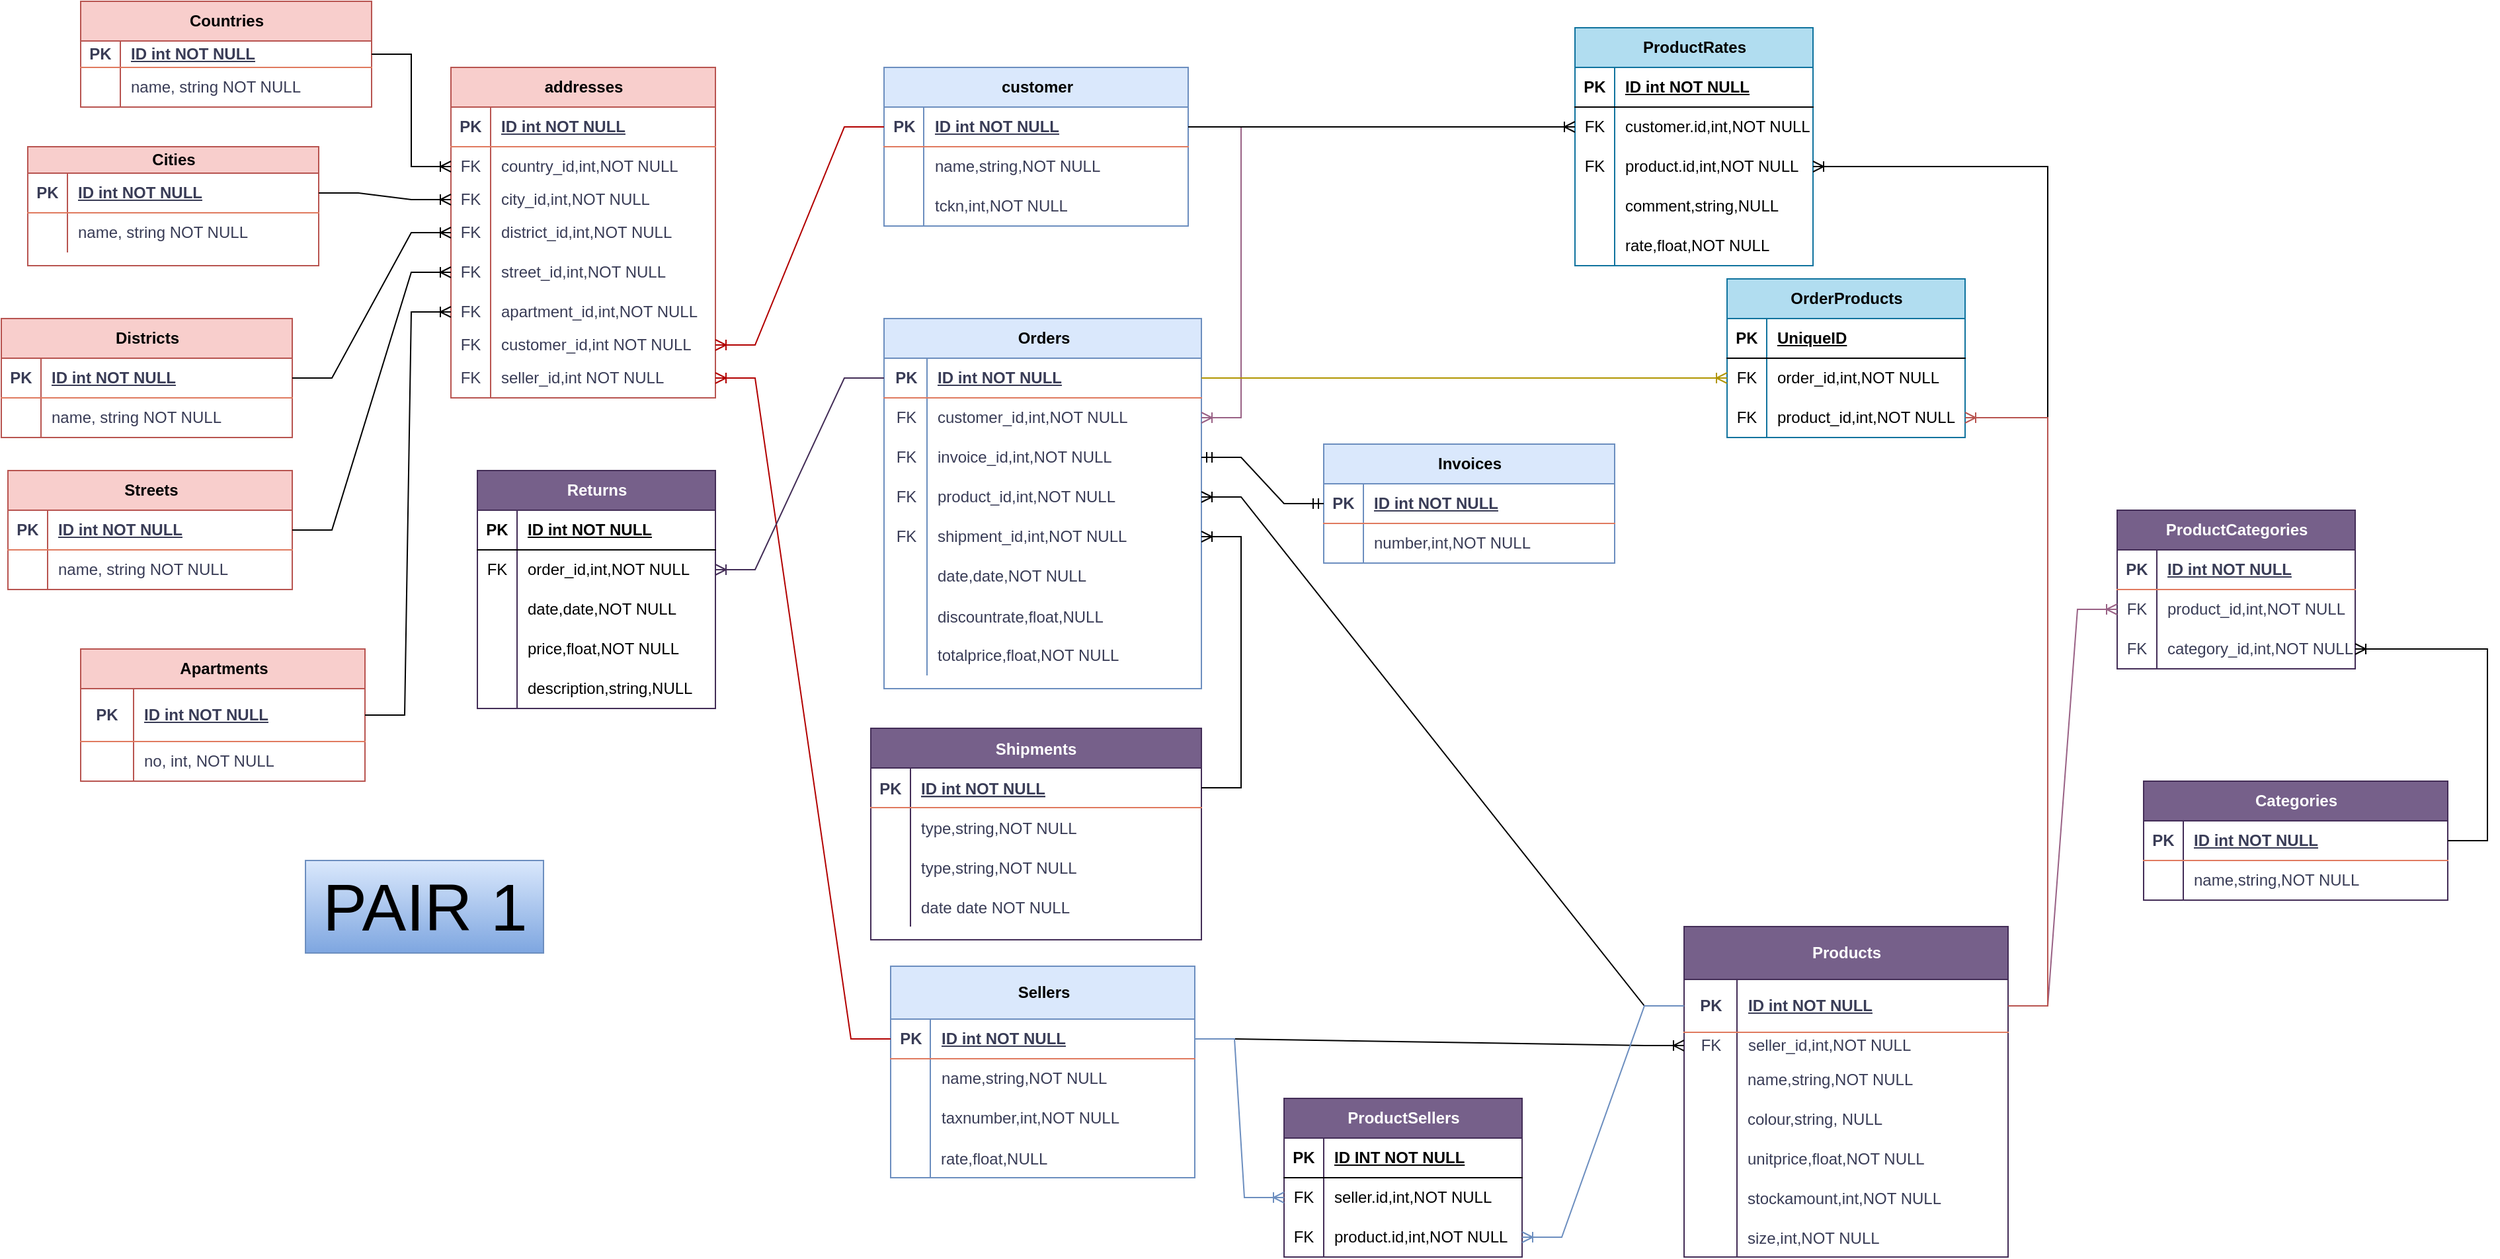 <mxfile version="21.1.7" type="github">
  <diagram id="R2lEEEUBdFMjLlhIrx00" name="Page-1">
    <mxGraphModel dx="572" dy="2042" grid="1" gridSize="10" guides="1" tooltips="1" connect="1" arrows="1" fold="1" page="1" pageScale="1" pageWidth="850" pageHeight="1100" math="0" shadow="0" extFonts="Permanent Marker^https://fonts.googleapis.com/css?family=Permanent+Marker">
      <root>
        <mxCell id="0" />
        <mxCell id="1" parent="0" />
        <mxCell id="C-vyLk0tnHw3VtMMgP7b-13" value="Shipments" style="shape=table;startSize=30;container=1;collapsible=1;childLayout=tableLayout;fixedRows=1;rowLines=0;fontStyle=1;align=center;resizeLast=1;labelBackgroundColor=none;fillColor=#76608a;strokeColor=#432D57;fontColor=#ffffff;" parent="1" vertex="1">
          <mxGeometry x="707.5" y="500" width="250" height="160" as="geometry" />
        </mxCell>
        <mxCell id="C-vyLk0tnHw3VtMMgP7b-14" value="" style="shape=partialRectangle;collapsible=0;dropTarget=0;pointerEvents=0;fillColor=none;points=[[0,0.5],[1,0.5]];portConstraint=eastwest;top=0;left=0;right=0;bottom=1;labelBackgroundColor=none;strokeColor=#E07A5F;fontColor=#393C56;" parent="C-vyLk0tnHw3VtMMgP7b-13" vertex="1">
          <mxGeometry y="30" width="250" height="30" as="geometry" />
        </mxCell>
        <mxCell id="C-vyLk0tnHw3VtMMgP7b-15" value="PK" style="shape=partialRectangle;overflow=hidden;connectable=0;fillColor=none;top=0;left=0;bottom=0;right=0;fontStyle=1;labelBackgroundColor=none;strokeColor=#E07A5F;fontColor=#393C56;" parent="C-vyLk0tnHw3VtMMgP7b-14" vertex="1">
          <mxGeometry width="30" height="30" as="geometry">
            <mxRectangle width="30" height="30" as="alternateBounds" />
          </mxGeometry>
        </mxCell>
        <mxCell id="C-vyLk0tnHw3VtMMgP7b-16" value="ID int NOT NULL" style="shape=partialRectangle;overflow=hidden;connectable=0;fillColor=none;top=0;left=0;bottom=0;right=0;align=left;spacingLeft=6;fontStyle=5;labelBackgroundColor=none;strokeColor=#E07A5F;fontColor=#393C56;" parent="C-vyLk0tnHw3VtMMgP7b-14" vertex="1">
          <mxGeometry x="30" width="220" height="30" as="geometry">
            <mxRectangle width="220" height="30" as="alternateBounds" />
          </mxGeometry>
        </mxCell>
        <mxCell id="C-vyLk0tnHw3VtMMgP7b-17" value="" style="shape=partialRectangle;collapsible=0;dropTarget=0;pointerEvents=0;fillColor=none;points=[[0,0.5],[1,0.5]];portConstraint=eastwest;top=0;left=0;right=0;bottom=0;labelBackgroundColor=none;strokeColor=#E07A5F;fontColor=#393C56;" parent="C-vyLk0tnHw3VtMMgP7b-13" vertex="1">
          <mxGeometry y="60" width="250" height="30" as="geometry" />
        </mxCell>
        <mxCell id="C-vyLk0tnHw3VtMMgP7b-18" value="" style="shape=partialRectangle;overflow=hidden;connectable=0;fillColor=none;top=0;left=0;bottom=0;right=0;labelBackgroundColor=none;strokeColor=#E07A5F;fontColor=#393C56;" parent="C-vyLk0tnHw3VtMMgP7b-17" vertex="1">
          <mxGeometry width="30" height="30" as="geometry">
            <mxRectangle width="30" height="30" as="alternateBounds" />
          </mxGeometry>
        </mxCell>
        <mxCell id="C-vyLk0tnHw3VtMMgP7b-19" value="type,string,NOT NULL" style="shape=partialRectangle;overflow=hidden;connectable=0;fillColor=none;top=0;left=0;bottom=0;right=0;align=left;spacingLeft=6;labelBackgroundColor=none;strokeColor=#E07A5F;fontColor=#393C56;" parent="C-vyLk0tnHw3VtMMgP7b-17" vertex="1">
          <mxGeometry x="30" width="220" height="30" as="geometry">
            <mxRectangle width="220" height="30" as="alternateBounds" />
          </mxGeometry>
        </mxCell>
        <mxCell id="WpxzCltvuIivZcHfWauO-1" value="" style="shape=partialRectangle;collapsible=0;dropTarget=0;pointerEvents=0;fillColor=none;points=[[0,0.5],[1,0.5]];portConstraint=eastwest;top=0;left=0;right=0;bottom=0;labelBackgroundColor=none;strokeColor=#E07A5F;fontColor=#393C56;" vertex="1" parent="C-vyLk0tnHw3VtMMgP7b-13">
          <mxGeometry y="90" width="250" height="30" as="geometry" />
        </mxCell>
        <mxCell id="WpxzCltvuIivZcHfWauO-2" value="" style="shape=partialRectangle;overflow=hidden;connectable=0;fillColor=none;top=0;left=0;bottom=0;right=0;labelBackgroundColor=none;strokeColor=#E07A5F;fontColor=#393C56;" vertex="1" parent="WpxzCltvuIivZcHfWauO-1">
          <mxGeometry width="30" height="30" as="geometry">
            <mxRectangle width="30" height="30" as="alternateBounds" />
          </mxGeometry>
        </mxCell>
        <mxCell id="WpxzCltvuIivZcHfWauO-3" value="type,string,NOT NULL" style="shape=partialRectangle;overflow=hidden;connectable=0;fillColor=none;top=0;left=0;bottom=0;right=0;align=left;spacingLeft=6;labelBackgroundColor=none;strokeColor=#E07A5F;fontColor=#393C56;" vertex="1" parent="WpxzCltvuIivZcHfWauO-1">
          <mxGeometry x="30" width="220" height="30" as="geometry">
            <mxRectangle width="220" height="30" as="alternateBounds" />
          </mxGeometry>
        </mxCell>
        <mxCell id="C-vyLk0tnHw3VtMMgP7b-20" value="" style="shape=partialRectangle;collapsible=0;dropTarget=0;pointerEvents=0;fillColor=none;points=[[0,0.5],[1,0.5]];portConstraint=eastwest;top=0;left=0;right=0;bottom=0;labelBackgroundColor=none;strokeColor=#E07A5F;fontColor=#393C56;" parent="C-vyLk0tnHw3VtMMgP7b-13" vertex="1">
          <mxGeometry y="120" width="250" height="30" as="geometry" />
        </mxCell>
        <mxCell id="C-vyLk0tnHw3VtMMgP7b-21" value="" style="shape=partialRectangle;overflow=hidden;connectable=0;fillColor=none;top=0;left=0;bottom=0;right=0;labelBackgroundColor=none;strokeColor=#E07A5F;fontColor=#393C56;" parent="C-vyLk0tnHw3VtMMgP7b-20" vertex="1">
          <mxGeometry width="30" height="30" as="geometry">
            <mxRectangle width="30" height="30" as="alternateBounds" />
          </mxGeometry>
        </mxCell>
        <mxCell id="C-vyLk0tnHw3VtMMgP7b-22" value="date date NOT NULL" style="shape=partialRectangle;overflow=hidden;connectable=0;fillColor=none;top=0;left=0;bottom=0;right=0;align=left;spacingLeft=6;labelBackgroundColor=none;strokeColor=#E07A5F;fontColor=#393C56;" parent="C-vyLk0tnHw3VtMMgP7b-20" vertex="1">
          <mxGeometry x="30" width="220" height="30" as="geometry">
            <mxRectangle width="220" height="30" as="alternateBounds" />
          </mxGeometry>
        </mxCell>
        <mxCell id="cUfDCcywBEeF0KOsG4Uc-18" value="Categories" style="shape=table;startSize=30;container=1;collapsible=1;childLayout=tableLayout;fixedRows=1;rowLines=0;fontStyle=1;align=center;resizeLast=1;html=1;labelBackgroundColor=none;fillColor=#76608a;strokeColor=#432D57;fontColor=#ffffff;" parent="1" vertex="1">
          <mxGeometry x="1670" y="540" width="230" height="90" as="geometry" />
        </mxCell>
        <mxCell id="cUfDCcywBEeF0KOsG4Uc-19" value="" style="shape=tableRow;horizontal=0;startSize=0;swimlaneHead=0;swimlaneBody=0;fillColor=none;collapsible=0;dropTarget=0;points=[[0,0.5],[1,0.5]];portConstraint=eastwest;top=0;left=0;right=0;bottom=1;labelBackgroundColor=none;strokeColor=#E07A5F;fontColor=#393C56;" parent="cUfDCcywBEeF0KOsG4Uc-18" vertex="1">
          <mxGeometry y="30" width="230" height="30" as="geometry" />
        </mxCell>
        <mxCell id="cUfDCcywBEeF0KOsG4Uc-20" value="PK" style="shape=partialRectangle;connectable=0;fillColor=none;top=0;left=0;bottom=0;right=0;fontStyle=1;overflow=hidden;whiteSpace=wrap;html=1;labelBackgroundColor=none;strokeColor=#E07A5F;fontColor=#393C56;" parent="cUfDCcywBEeF0KOsG4Uc-19" vertex="1">
          <mxGeometry width="30" height="30" as="geometry">
            <mxRectangle width="30" height="30" as="alternateBounds" />
          </mxGeometry>
        </mxCell>
        <mxCell id="cUfDCcywBEeF0KOsG4Uc-21" value="ID int NOT NULL" style="shape=partialRectangle;connectable=0;fillColor=none;top=0;left=0;bottom=0;right=0;align=left;spacingLeft=6;fontStyle=5;overflow=hidden;whiteSpace=wrap;html=1;labelBackgroundColor=none;strokeColor=#E07A5F;fontColor=#393C56;" parent="cUfDCcywBEeF0KOsG4Uc-19" vertex="1">
          <mxGeometry x="30" width="200" height="30" as="geometry">
            <mxRectangle width="200" height="30" as="alternateBounds" />
          </mxGeometry>
        </mxCell>
        <mxCell id="cUfDCcywBEeF0KOsG4Uc-22" value="" style="shape=tableRow;horizontal=0;startSize=0;swimlaneHead=0;swimlaneBody=0;fillColor=none;collapsible=0;dropTarget=0;points=[[0,0.5],[1,0.5]];portConstraint=eastwest;top=0;left=0;right=0;bottom=0;labelBackgroundColor=none;strokeColor=#E07A5F;fontColor=#393C56;" parent="cUfDCcywBEeF0KOsG4Uc-18" vertex="1">
          <mxGeometry y="60" width="230" height="30" as="geometry" />
        </mxCell>
        <mxCell id="cUfDCcywBEeF0KOsG4Uc-23" value="" style="shape=partialRectangle;connectable=0;fillColor=none;top=0;left=0;bottom=0;right=0;editable=1;overflow=hidden;whiteSpace=wrap;html=1;labelBackgroundColor=none;strokeColor=#E07A5F;fontColor=#393C56;" parent="cUfDCcywBEeF0KOsG4Uc-22" vertex="1">
          <mxGeometry width="30" height="30" as="geometry">
            <mxRectangle width="30" height="30" as="alternateBounds" />
          </mxGeometry>
        </mxCell>
        <mxCell id="cUfDCcywBEeF0KOsG4Uc-24" value="name,string,NOT NULL" style="shape=partialRectangle;connectable=0;fillColor=none;top=0;left=0;bottom=0;right=0;align=left;spacingLeft=6;overflow=hidden;whiteSpace=wrap;html=1;labelBackgroundColor=none;strokeColor=#E07A5F;fontColor=#393C56;" parent="cUfDCcywBEeF0KOsG4Uc-22" vertex="1">
          <mxGeometry x="30" width="200" height="30" as="geometry">
            <mxRectangle width="200" height="30" as="alternateBounds" />
          </mxGeometry>
        </mxCell>
        <mxCell id="cUfDCcywBEeF0KOsG4Uc-44" value="addresses" style="shape=table;startSize=30;container=1;collapsible=1;childLayout=tableLayout;fixedRows=1;rowLines=0;fontStyle=1;align=center;resizeLast=1;html=1;fillColor=#f8cecc;strokeColor=#b85450;labelBackgroundColor=none;" parent="1" vertex="1">
          <mxGeometry x="390" width="200" height="250" as="geometry" />
        </mxCell>
        <mxCell id="cUfDCcywBEeF0KOsG4Uc-45" value="" style="shape=tableRow;horizontal=0;startSize=0;swimlaneHead=0;swimlaneBody=0;fillColor=none;collapsible=0;dropTarget=0;points=[[0,0.5],[1,0.5]];portConstraint=eastwest;top=0;left=0;right=0;bottom=1;labelBackgroundColor=none;strokeColor=#E07A5F;fontColor=#393C56;" parent="cUfDCcywBEeF0KOsG4Uc-44" vertex="1">
          <mxGeometry y="30" width="200" height="30" as="geometry" />
        </mxCell>
        <mxCell id="cUfDCcywBEeF0KOsG4Uc-46" value="PK" style="shape=partialRectangle;connectable=0;fillColor=none;top=0;left=0;bottom=0;right=0;fontStyle=1;overflow=hidden;whiteSpace=wrap;html=1;labelBackgroundColor=none;strokeColor=#E07A5F;fontColor=#393C56;" parent="cUfDCcywBEeF0KOsG4Uc-45" vertex="1">
          <mxGeometry width="30" height="30" as="geometry">
            <mxRectangle width="30" height="30" as="alternateBounds" />
          </mxGeometry>
        </mxCell>
        <mxCell id="cUfDCcywBEeF0KOsG4Uc-47" value="ID int NOT NULL" style="shape=partialRectangle;connectable=0;fillColor=none;top=0;left=0;bottom=0;right=0;align=left;spacingLeft=6;fontStyle=5;overflow=hidden;whiteSpace=wrap;html=1;labelBackgroundColor=none;strokeColor=#E07A5F;fontColor=#393C56;" parent="cUfDCcywBEeF0KOsG4Uc-45" vertex="1">
          <mxGeometry x="30" width="170" height="30" as="geometry">
            <mxRectangle width="170" height="30" as="alternateBounds" />
          </mxGeometry>
        </mxCell>
        <mxCell id="cUfDCcywBEeF0KOsG4Uc-290" value="" style="shape=tableRow;horizontal=0;startSize=0;swimlaneHead=0;swimlaneBody=0;fillColor=none;collapsible=0;dropTarget=0;points=[[0,0.5],[1,0.5]];portConstraint=eastwest;top=0;left=0;right=0;bottom=0;labelBackgroundColor=none;strokeColor=#E07A5F;fontColor=#393C56;" parent="cUfDCcywBEeF0KOsG4Uc-44" vertex="1">
          <mxGeometry y="60" width="200" height="30" as="geometry" />
        </mxCell>
        <mxCell id="cUfDCcywBEeF0KOsG4Uc-291" value="FK" style="shape=partialRectangle;connectable=0;fillColor=none;top=0;left=0;bottom=0;right=0;fontStyle=0;overflow=hidden;whiteSpace=wrap;html=1;labelBackgroundColor=none;strokeColor=#E07A5F;fontColor=#393C56;" parent="cUfDCcywBEeF0KOsG4Uc-290" vertex="1">
          <mxGeometry width="30" height="30" as="geometry">
            <mxRectangle width="30" height="30" as="alternateBounds" />
          </mxGeometry>
        </mxCell>
        <mxCell id="cUfDCcywBEeF0KOsG4Uc-292" value="country_id,int,NOT NULL" style="shape=partialRectangle;connectable=0;fillColor=none;top=0;left=0;bottom=0;right=0;align=left;spacingLeft=6;fontStyle=0;overflow=hidden;whiteSpace=wrap;html=1;labelBackgroundColor=none;strokeColor=#E07A5F;fontColor=#393C56;" parent="cUfDCcywBEeF0KOsG4Uc-290" vertex="1">
          <mxGeometry x="30" width="170" height="30" as="geometry">
            <mxRectangle width="170" height="30" as="alternateBounds" />
          </mxGeometry>
        </mxCell>
        <mxCell id="cUfDCcywBEeF0KOsG4Uc-282" value="" style="shape=tableRow;horizontal=0;startSize=0;swimlaneHead=0;swimlaneBody=0;fillColor=none;collapsible=0;dropTarget=0;points=[[0,0.5],[1,0.5]];portConstraint=eastwest;top=0;left=0;right=0;bottom=0;labelBackgroundColor=none;strokeColor=#E07A5F;fontColor=#393C56;" parent="cUfDCcywBEeF0KOsG4Uc-44" vertex="1">
          <mxGeometry y="90" width="200" height="20" as="geometry" />
        </mxCell>
        <mxCell id="cUfDCcywBEeF0KOsG4Uc-283" value="FK" style="shape=partialRectangle;connectable=0;fillColor=none;top=0;left=0;bottom=0;right=0;fontStyle=0;overflow=hidden;whiteSpace=wrap;html=1;labelBackgroundColor=none;strokeColor=#E07A5F;fontColor=#393C56;" parent="cUfDCcywBEeF0KOsG4Uc-282" vertex="1">
          <mxGeometry width="30" height="20" as="geometry">
            <mxRectangle width="30" height="20" as="alternateBounds" />
          </mxGeometry>
        </mxCell>
        <mxCell id="cUfDCcywBEeF0KOsG4Uc-284" value="city_id,int,NOT NULL" style="shape=partialRectangle;connectable=0;fillColor=none;top=0;left=0;bottom=0;right=0;align=left;spacingLeft=6;fontStyle=0;overflow=hidden;whiteSpace=wrap;html=1;labelBackgroundColor=none;strokeColor=#E07A5F;fontColor=#393C56;" parent="cUfDCcywBEeF0KOsG4Uc-282" vertex="1">
          <mxGeometry x="30" width="170" height="20" as="geometry">
            <mxRectangle width="170" height="20" as="alternateBounds" />
          </mxGeometry>
        </mxCell>
        <mxCell id="cUfDCcywBEeF0KOsG4Uc-298" value="" style="shape=tableRow;horizontal=0;startSize=0;swimlaneHead=0;swimlaneBody=0;fillColor=none;collapsible=0;dropTarget=0;points=[[0,0.5],[1,0.5]];portConstraint=eastwest;top=0;left=0;right=0;bottom=0;labelBackgroundColor=none;strokeColor=#E07A5F;fontColor=#393C56;" parent="cUfDCcywBEeF0KOsG4Uc-44" vertex="1">
          <mxGeometry y="110" width="200" height="30" as="geometry" />
        </mxCell>
        <mxCell id="cUfDCcywBEeF0KOsG4Uc-299" value="FK" style="shape=partialRectangle;connectable=0;fillColor=none;top=0;left=0;bottom=0;right=0;fontStyle=0;overflow=hidden;whiteSpace=wrap;html=1;labelBackgroundColor=none;strokeColor=#E07A5F;fontColor=#393C56;" parent="cUfDCcywBEeF0KOsG4Uc-298" vertex="1">
          <mxGeometry width="30" height="30" as="geometry">
            <mxRectangle width="30" height="30" as="alternateBounds" />
          </mxGeometry>
        </mxCell>
        <mxCell id="cUfDCcywBEeF0KOsG4Uc-300" value="district_id,int,NOT NULL" style="shape=partialRectangle;connectable=0;fillColor=none;top=0;left=0;bottom=0;right=0;align=left;spacingLeft=6;fontStyle=0;overflow=hidden;whiteSpace=wrap;html=1;labelBackgroundColor=none;strokeColor=#E07A5F;fontColor=#393C56;" parent="cUfDCcywBEeF0KOsG4Uc-298" vertex="1">
          <mxGeometry x="30" width="170" height="30" as="geometry">
            <mxRectangle width="170" height="30" as="alternateBounds" />
          </mxGeometry>
        </mxCell>
        <mxCell id="WpxzCltvuIivZcHfWauO-50" value="" style="shape=tableRow;horizontal=0;startSize=0;swimlaneHead=0;swimlaneBody=0;fillColor=none;collapsible=0;dropTarget=0;points=[[0,0.5],[1,0.5]];portConstraint=eastwest;top=0;left=0;right=0;bottom=0;labelBackgroundColor=none;strokeColor=#E07A5F;fontColor=#393C56;" vertex="1" parent="cUfDCcywBEeF0KOsG4Uc-44">
          <mxGeometry y="140" width="200" height="30" as="geometry" />
        </mxCell>
        <mxCell id="WpxzCltvuIivZcHfWauO-51" value="FK" style="shape=partialRectangle;connectable=0;fillColor=none;top=0;left=0;bottom=0;right=0;fontStyle=0;overflow=hidden;whiteSpace=wrap;html=1;labelBackgroundColor=none;strokeColor=#E07A5F;fontColor=#393C56;" vertex="1" parent="WpxzCltvuIivZcHfWauO-50">
          <mxGeometry width="30" height="30" as="geometry">
            <mxRectangle width="30" height="30" as="alternateBounds" />
          </mxGeometry>
        </mxCell>
        <mxCell id="WpxzCltvuIivZcHfWauO-52" value="street_id,int,NOT NULL" style="shape=partialRectangle;connectable=0;fillColor=none;top=0;left=0;bottom=0;right=0;align=left;spacingLeft=6;fontStyle=0;overflow=hidden;whiteSpace=wrap;html=1;labelBackgroundColor=none;strokeColor=#E07A5F;fontColor=#393C56;" vertex="1" parent="WpxzCltvuIivZcHfWauO-50">
          <mxGeometry x="30" width="170" height="30" as="geometry">
            <mxRectangle width="170" height="30" as="alternateBounds" />
          </mxGeometry>
        </mxCell>
        <mxCell id="cUfDCcywBEeF0KOsG4Uc-286" value="" style="shape=tableRow;horizontal=0;startSize=0;swimlaneHead=0;swimlaneBody=0;fillColor=none;collapsible=0;dropTarget=0;points=[[0,0.5],[1,0.5]];portConstraint=eastwest;top=0;left=0;right=0;bottom=0;labelBackgroundColor=none;strokeColor=#E07A5F;fontColor=#393C56;" parent="cUfDCcywBEeF0KOsG4Uc-44" vertex="1">
          <mxGeometry y="170" width="200" height="30" as="geometry" />
        </mxCell>
        <mxCell id="cUfDCcywBEeF0KOsG4Uc-287" value="FK" style="shape=partialRectangle;connectable=0;fillColor=none;top=0;left=0;bottom=0;right=0;fontStyle=0;overflow=hidden;whiteSpace=wrap;html=1;labelBackgroundColor=none;strokeColor=#E07A5F;fontColor=#393C56;" parent="cUfDCcywBEeF0KOsG4Uc-286" vertex="1">
          <mxGeometry width="30" height="30" as="geometry">
            <mxRectangle width="30" height="30" as="alternateBounds" />
          </mxGeometry>
        </mxCell>
        <mxCell id="cUfDCcywBEeF0KOsG4Uc-288" value="apartment_id,int,NOT NULL" style="shape=partialRectangle;connectable=0;fillColor=none;top=0;left=0;bottom=0;right=0;align=left;spacingLeft=6;fontStyle=0;overflow=hidden;whiteSpace=wrap;html=1;labelBackgroundColor=none;strokeColor=#E07A5F;fontColor=#393C56;" parent="cUfDCcywBEeF0KOsG4Uc-286" vertex="1">
          <mxGeometry x="30" width="170" height="30" as="geometry">
            <mxRectangle width="170" height="30" as="alternateBounds" />
          </mxGeometry>
        </mxCell>
        <mxCell id="cUfDCcywBEeF0KOsG4Uc-369" value="" style="shape=tableRow;horizontal=0;startSize=0;swimlaneHead=0;swimlaneBody=0;fillColor=none;collapsible=0;dropTarget=0;points=[[0,0.5],[1,0.5]];portConstraint=eastwest;top=0;left=0;right=0;bottom=0;labelBackgroundColor=none;strokeColor=#E07A5F;fontColor=#393C56;" parent="cUfDCcywBEeF0KOsG4Uc-44" vertex="1">
          <mxGeometry y="200" width="200" height="20" as="geometry" />
        </mxCell>
        <mxCell id="cUfDCcywBEeF0KOsG4Uc-370" value="FK" style="shape=partialRectangle;connectable=0;fillColor=none;top=0;left=0;bottom=0;right=0;fontStyle=0;overflow=hidden;whiteSpace=wrap;html=1;labelBackgroundColor=none;strokeColor=#E07A5F;fontColor=#393C56;" parent="cUfDCcywBEeF0KOsG4Uc-369" vertex="1">
          <mxGeometry width="30" height="20" as="geometry">
            <mxRectangle width="30" height="20" as="alternateBounds" />
          </mxGeometry>
        </mxCell>
        <mxCell id="cUfDCcywBEeF0KOsG4Uc-371" value="customer_id,int NOT NULL" style="shape=partialRectangle;connectable=0;fillColor=none;top=0;left=0;bottom=0;right=0;align=left;spacingLeft=6;fontStyle=0;overflow=hidden;whiteSpace=wrap;html=1;labelBackgroundColor=none;strokeColor=#E07A5F;fontColor=#393C56;" parent="cUfDCcywBEeF0KOsG4Uc-369" vertex="1">
          <mxGeometry x="30" width="170" height="20" as="geometry">
            <mxRectangle width="170" height="20" as="alternateBounds" />
          </mxGeometry>
        </mxCell>
        <mxCell id="cUfDCcywBEeF0KOsG4Uc-373" value="" style="shape=tableRow;horizontal=0;startSize=0;swimlaneHead=0;swimlaneBody=0;fillColor=none;collapsible=0;dropTarget=0;points=[[0,0.5],[1,0.5]];portConstraint=eastwest;top=0;left=0;right=0;bottom=0;labelBackgroundColor=none;strokeColor=#E07A5F;fontColor=#393C56;" parent="cUfDCcywBEeF0KOsG4Uc-44" vertex="1">
          <mxGeometry y="220" width="200" height="30" as="geometry" />
        </mxCell>
        <mxCell id="cUfDCcywBEeF0KOsG4Uc-374" value="FK" style="shape=partialRectangle;connectable=0;fillColor=none;top=0;left=0;bottom=0;right=0;fontStyle=0;overflow=hidden;whiteSpace=wrap;html=1;labelBackgroundColor=none;strokeColor=#E07A5F;fontColor=#393C56;" parent="cUfDCcywBEeF0KOsG4Uc-373" vertex="1">
          <mxGeometry width="30" height="30" as="geometry">
            <mxRectangle width="30" height="30" as="alternateBounds" />
          </mxGeometry>
        </mxCell>
        <mxCell id="cUfDCcywBEeF0KOsG4Uc-375" value="seller_id,int NOT NULL" style="shape=partialRectangle;connectable=0;fillColor=none;top=0;left=0;bottom=0;right=0;align=left;spacingLeft=6;fontStyle=0;overflow=hidden;whiteSpace=wrap;html=1;labelBackgroundColor=none;strokeColor=#E07A5F;fontColor=#393C56;" parent="cUfDCcywBEeF0KOsG4Uc-373" vertex="1">
          <mxGeometry x="30" width="170" height="30" as="geometry">
            <mxRectangle width="170" height="30" as="alternateBounds" />
          </mxGeometry>
        </mxCell>
        <mxCell id="cUfDCcywBEeF0KOsG4Uc-83" value="Products" style="shape=table;startSize=40;container=1;collapsible=1;childLayout=tableLayout;fixedRows=1;rowLines=0;fontStyle=1;align=center;resizeLast=1;html=1;labelBackgroundColor=none;fillColor=#76608a;strokeColor=#432D57;fontColor=#ffffff;" parent="1" vertex="1">
          <mxGeometry x="1322.5" y="650" width="245" height="250" as="geometry" />
        </mxCell>
        <mxCell id="cUfDCcywBEeF0KOsG4Uc-84" value="" style="shape=tableRow;horizontal=0;startSize=0;swimlaneHead=0;swimlaneBody=0;fillColor=none;collapsible=0;dropTarget=0;points=[[0,0.5],[1,0.5]];portConstraint=eastwest;top=0;left=0;right=0;bottom=1;labelBackgroundColor=none;strokeColor=#E07A5F;fontColor=#393C56;" parent="cUfDCcywBEeF0KOsG4Uc-83" vertex="1">
          <mxGeometry y="40" width="245" height="40" as="geometry" />
        </mxCell>
        <mxCell id="cUfDCcywBEeF0KOsG4Uc-85" value="PK" style="shape=partialRectangle;connectable=0;fillColor=none;top=0;left=0;bottom=0;right=0;fontStyle=1;overflow=hidden;whiteSpace=wrap;html=1;labelBackgroundColor=none;strokeColor=#E07A5F;fontColor=#393C56;" parent="cUfDCcywBEeF0KOsG4Uc-84" vertex="1">
          <mxGeometry width="40" height="40" as="geometry">
            <mxRectangle width="40" height="40" as="alternateBounds" />
          </mxGeometry>
        </mxCell>
        <mxCell id="cUfDCcywBEeF0KOsG4Uc-86" value="ID int NOT NULL" style="shape=partialRectangle;connectable=0;fillColor=none;top=0;left=0;bottom=0;right=0;align=left;spacingLeft=6;fontStyle=5;overflow=hidden;whiteSpace=wrap;html=1;labelBackgroundColor=none;strokeColor=#E07A5F;fontColor=#393C56;" parent="cUfDCcywBEeF0KOsG4Uc-84" vertex="1">
          <mxGeometry x="40" width="205" height="40" as="geometry">
            <mxRectangle width="205" height="40" as="alternateBounds" />
          </mxGeometry>
        </mxCell>
        <mxCell id="cUfDCcywBEeF0KOsG4Uc-504" value="" style="shape=tableRow;horizontal=0;startSize=0;swimlaneHead=0;swimlaneBody=0;fillColor=none;collapsible=0;dropTarget=0;points=[[0,0.5],[1,0.5]];portConstraint=eastwest;top=0;left=0;right=0;bottom=0;labelBackgroundColor=none;strokeColor=#E07A5F;fontColor=#393C56;" parent="cUfDCcywBEeF0KOsG4Uc-83" vertex="1">
          <mxGeometry y="80" width="245" height="20" as="geometry" />
        </mxCell>
        <mxCell id="cUfDCcywBEeF0KOsG4Uc-505" value="FK" style="shape=partialRectangle;connectable=0;fillColor=none;top=0;left=0;bottom=0;right=0;fontStyle=0;overflow=hidden;whiteSpace=wrap;html=1;labelBackgroundColor=none;strokeColor=#E07A5F;fontColor=#393C56;" parent="cUfDCcywBEeF0KOsG4Uc-504" vertex="1">
          <mxGeometry width="40" height="20" as="geometry">
            <mxRectangle width="40" height="20" as="alternateBounds" />
          </mxGeometry>
        </mxCell>
        <mxCell id="cUfDCcywBEeF0KOsG4Uc-506" value="seller_id,int,NOT NULL" style="shape=partialRectangle;connectable=0;fillColor=none;top=0;left=0;bottom=0;right=0;align=left;spacingLeft=6;fontStyle=0;overflow=hidden;whiteSpace=wrap;html=1;labelBackgroundColor=none;strokeColor=#E07A5F;fontColor=#393C56;" parent="cUfDCcywBEeF0KOsG4Uc-504" vertex="1">
          <mxGeometry x="40" width="205" height="20" as="geometry">
            <mxRectangle width="205" height="20" as="alternateBounds" />
          </mxGeometry>
        </mxCell>
        <mxCell id="cUfDCcywBEeF0KOsG4Uc-392" value="" style="shape=tableRow;horizontal=0;startSize=0;swimlaneHead=0;swimlaneBody=0;fillColor=none;collapsible=0;dropTarget=0;points=[[0,0.5],[1,0.5]];portConstraint=eastwest;top=0;left=0;right=0;bottom=0;labelBackgroundColor=none;strokeColor=#E07A5F;fontColor=#393C56;" parent="cUfDCcywBEeF0KOsG4Uc-83" vertex="1">
          <mxGeometry y="100" width="245" height="30" as="geometry" />
        </mxCell>
        <mxCell id="cUfDCcywBEeF0KOsG4Uc-393" value="" style="shape=partialRectangle;connectable=0;fillColor=none;top=0;left=0;bottom=0;right=0;editable=1;overflow=hidden;labelBackgroundColor=none;strokeColor=#E07A5F;fontColor=#393C56;" parent="cUfDCcywBEeF0KOsG4Uc-392" vertex="1">
          <mxGeometry width="40" height="30" as="geometry">
            <mxRectangle width="40" height="30" as="alternateBounds" />
          </mxGeometry>
        </mxCell>
        <mxCell id="cUfDCcywBEeF0KOsG4Uc-394" value="name,string,NOT NULL" style="shape=partialRectangle;connectable=0;fillColor=none;top=0;left=0;bottom=0;right=0;align=left;spacingLeft=6;overflow=hidden;labelBackgroundColor=none;strokeColor=#E07A5F;fontColor=#393C56;" parent="cUfDCcywBEeF0KOsG4Uc-392" vertex="1">
          <mxGeometry x="40" width="205" height="30" as="geometry">
            <mxRectangle width="205" height="30" as="alternateBounds" />
          </mxGeometry>
        </mxCell>
        <mxCell id="cUfDCcywBEeF0KOsG4Uc-400" value="" style="shape=tableRow;horizontal=0;startSize=0;swimlaneHead=0;swimlaneBody=0;fillColor=none;collapsible=0;dropTarget=0;points=[[0,0.5],[1,0.5]];portConstraint=eastwest;top=0;left=0;right=0;bottom=0;labelBackgroundColor=none;strokeColor=#E07A5F;fontColor=#393C56;" parent="cUfDCcywBEeF0KOsG4Uc-83" vertex="1">
          <mxGeometry y="130" width="245" height="30" as="geometry" />
        </mxCell>
        <mxCell id="cUfDCcywBEeF0KOsG4Uc-401" value="" style="shape=partialRectangle;connectable=0;fillColor=none;top=0;left=0;bottom=0;right=0;editable=1;overflow=hidden;labelBackgroundColor=none;strokeColor=#E07A5F;fontColor=#393C56;" parent="cUfDCcywBEeF0KOsG4Uc-400" vertex="1">
          <mxGeometry width="40" height="30" as="geometry">
            <mxRectangle width="40" height="30" as="alternateBounds" />
          </mxGeometry>
        </mxCell>
        <mxCell id="cUfDCcywBEeF0KOsG4Uc-402" value="colour,string, NULL" style="shape=partialRectangle;connectable=0;fillColor=none;top=0;left=0;bottom=0;right=0;align=left;spacingLeft=6;overflow=hidden;labelBackgroundColor=none;strokeColor=#E07A5F;fontColor=#393C56;" parent="cUfDCcywBEeF0KOsG4Uc-400" vertex="1">
          <mxGeometry x="40" width="205" height="30" as="geometry">
            <mxRectangle width="205" height="30" as="alternateBounds" />
          </mxGeometry>
        </mxCell>
        <mxCell id="cUfDCcywBEeF0KOsG4Uc-404" value="" style="shape=tableRow;horizontal=0;startSize=0;swimlaneHead=0;swimlaneBody=0;fillColor=none;collapsible=0;dropTarget=0;points=[[0,0.5],[1,0.5]];portConstraint=eastwest;top=0;left=0;right=0;bottom=0;labelBackgroundColor=none;strokeColor=#E07A5F;fontColor=#393C56;" parent="cUfDCcywBEeF0KOsG4Uc-83" vertex="1">
          <mxGeometry y="160" width="245" height="30" as="geometry" />
        </mxCell>
        <mxCell id="cUfDCcywBEeF0KOsG4Uc-405" value="" style="shape=partialRectangle;connectable=0;fillColor=none;top=0;left=0;bottom=0;right=0;editable=1;overflow=hidden;labelBackgroundColor=none;strokeColor=#E07A5F;fontColor=#393C56;" parent="cUfDCcywBEeF0KOsG4Uc-404" vertex="1">
          <mxGeometry width="40" height="30" as="geometry">
            <mxRectangle width="40" height="30" as="alternateBounds" />
          </mxGeometry>
        </mxCell>
        <mxCell id="cUfDCcywBEeF0KOsG4Uc-406" value="unitprice,float,NOT NULL" style="shape=partialRectangle;connectable=0;fillColor=none;top=0;left=0;bottom=0;right=0;align=left;spacingLeft=6;overflow=hidden;labelBackgroundColor=none;strokeColor=#E07A5F;fontColor=#393C56;" parent="cUfDCcywBEeF0KOsG4Uc-404" vertex="1">
          <mxGeometry x="40" width="205" height="30" as="geometry">
            <mxRectangle width="205" height="30" as="alternateBounds" />
          </mxGeometry>
        </mxCell>
        <mxCell id="cUfDCcywBEeF0KOsG4Uc-412" value="" style="shape=tableRow;horizontal=0;startSize=0;swimlaneHead=0;swimlaneBody=0;fillColor=none;collapsible=0;dropTarget=0;points=[[0,0.5],[1,0.5]];portConstraint=eastwest;top=0;left=0;right=0;bottom=0;labelBackgroundColor=none;strokeColor=#E07A5F;fontColor=#393C56;" parent="cUfDCcywBEeF0KOsG4Uc-83" vertex="1">
          <mxGeometry y="190" width="245" height="30" as="geometry" />
        </mxCell>
        <mxCell id="cUfDCcywBEeF0KOsG4Uc-413" value="" style="shape=partialRectangle;connectable=0;fillColor=none;top=0;left=0;bottom=0;right=0;editable=1;overflow=hidden;labelBackgroundColor=none;strokeColor=#E07A5F;fontColor=#393C56;" parent="cUfDCcywBEeF0KOsG4Uc-412" vertex="1">
          <mxGeometry width="40" height="30" as="geometry">
            <mxRectangle width="40" height="30" as="alternateBounds" />
          </mxGeometry>
        </mxCell>
        <mxCell id="cUfDCcywBEeF0KOsG4Uc-414" value="stockamount,int,NOT NULL" style="shape=partialRectangle;connectable=0;fillColor=none;top=0;left=0;bottom=0;right=0;align=left;spacingLeft=6;overflow=hidden;labelBackgroundColor=none;strokeColor=#E07A5F;fontColor=#393C56;" parent="cUfDCcywBEeF0KOsG4Uc-412" vertex="1">
          <mxGeometry x="40" width="205" height="30" as="geometry">
            <mxRectangle width="205" height="30" as="alternateBounds" />
          </mxGeometry>
        </mxCell>
        <mxCell id="cUfDCcywBEeF0KOsG4Uc-396" value="" style="shape=tableRow;horizontal=0;startSize=0;swimlaneHead=0;swimlaneBody=0;fillColor=none;collapsible=0;dropTarget=0;points=[[0,0.5],[1,0.5]];portConstraint=eastwest;top=0;left=0;right=0;bottom=0;labelBackgroundColor=none;strokeColor=#E07A5F;fontColor=#393C56;" parent="cUfDCcywBEeF0KOsG4Uc-83" vertex="1">
          <mxGeometry y="220" width="245" height="30" as="geometry" />
        </mxCell>
        <mxCell id="cUfDCcywBEeF0KOsG4Uc-397" value="" style="shape=partialRectangle;connectable=0;fillColor=none;top=0;left=0;bottom=0;right=0;editable=1;overflow=hidden;labelBackgroundColor=none;strokeColor=#E07A5F;fontColor=#393C56;" parent="cUfDCcywBEeF0KOsG4Uc-396" vertex="1">
          <mxGeometry width="40" height="30" as="geometry">
            <mxRectangle width="40" height="30" as="alternateBounds" />
          </mxGeometry>
        </mxCell>
        <mxCell id="cUfDCcywBEeF0KOsG4Uc-398" value="size,int,NOT NULL" style="shape=partialRectangle;connectable=0;fillColor=none;top=0;left=0;bottom=0;right=0;align=left;spacingLeft=6;overflow=hidden;labelBackgroundColor=none;strokeColor=#E07A5F;fontColor=#393C56;" parent="cUfDCcywBEeF0KOsG4Uc-396" vertex="1">
          <mxGeometry x="40" width="205" height="30" as="geometry">
            <mxRectangle width="205" height="30" as="alternateBounds" />
          </mxGeometry>
        </mxCell>
        <mxCell id="cUfDCcywBEeF0KOsG4Uc-135" value="Invoices" style="shape=table;startSize=30;container=1;collapsible=1;childLayout=tableLayout;fixedRows=1;rowLines=0;fontStyle=1;align=center;resizeLast=1;html=1;labelBackgroundColor=none;fillColor=#dae8fc;strokeColor=#6c8ebf;" parent="1" vertex="1">
          <mxGeometry x="1050" y="285" width="220" height="90" as="geometry" />
        </mxCell>
        <mxCell id="cUfDCcywBEeF0KOsG4Uc-136" value="" style="shape=tableRow;horizontal=0;startSize=0;swimlaneHead=0;swimlaneBody=0;fillColor=none;collapsible=0;dropTarget=0;points=[[0,0.5],[1,0.5]];portConstraint=eastwest;top=0;left=0;right=0;bottom=1;labelBackgroundColor=none;strokeColor=#E07A5F;fontColor=#393C56;" parent="cUfDCcywBEeF0KOsG4Uc-135" vertex="1">
          <mxGeometry y="30" width="220" height="30" as="geometry" />
        </mxCell>
        <mxCell id="cUfDCcywBEeF0KOsG4Uc-137" value="PK" style="shape=partialRectangle;connectable=0;fillColor=none;top=0;left=0;bottom=0;right=0;fontStyle=1;overflow=hidden;whiteSpace=wrap;html=1;labelBackgroundColor=none;strokeColor=#E07A5F;fontColor=#393C56;" parent="cUfDCcywBEeF0KOsG4Uc-136" vertex="1">
          <mxGeometry width="30" height="30" as="geometry">
            <mxRectangle width="30" height="30" as="alternateBounds" />
          </mxGeometry>
        </mxCell>
        <mxCell id="cUfDCcywBEeF0KOsG4Uc-138" value="ID int NOT NULL" style="shape=partialRectangle;connectable=0;fillColor=none;top=0;left=0;bottom=0;right=0;align=left;spacingLeft=6;fontStyle=5;overflow=hidden;whiteSpace=wrap;html=1;labelBackgroundColor=none;strokeColor=#E07A5F;fontColor=#393C56;" parent="cUfDCcywBEeF0KOsG4Uc-136" vertex="1">
          <mxGeometry x="30" width="190" height="30" as="geometry">
            <mxRectangle width="190" height="30" as="alternateBounds" />
          </mxGeometry>
        </mxCell>
        <mxCell id="cUfDCcywBEeF0KOsG4Uc-139" value="" style="shape=tableRow;horizontal=0;startSize=0;swimlaneHead=0;swimlaneBody=0;fillColor=none;collapsible=0;dropTarget=0;points=[[0,0.5],[1,0.5]];portConstraint=eastwest;top=0;left=0;right=0;bottom=0;labelBackgroundColor=none;strokeColor=#E07A5F;fontColor=#393C56;" parent="cUfDCcywBEeF0KOsG4Uc-135" vertex="1">
          <mxGeometry y="60" width="220" height="30" as="geometry" />
        </mxCell>
        <mxCell id="cUfDCcywBEeF0KOsG4Uc-140" value="" style="shape=partialRectangle;connectable=0;fillColor=none;top=0;left=0;bottom=0;right=0;editable=1;overflow=hidden;whiteSpace=wrap;html=1;labelBackgroundColor=none;strokeColor=#E07A5F;fontColor=#393C56;" parent="cUfDCcywBEeF0KOsG4Uc-139" vertex="1">
          <mxGeometry width="30" height="30" as="geometry">
            <mxRectangle width="30" height="30" as="alternateBounds" />
          </mxGeometry>
        </mxCell>
        <mxCell id="cUfDCcywBEeF0KOsG4Uc-141" value="number,int,NOT NULL" style="shape=partialRectangle;connectable=0;fillColor=none;top=0;left=0;bottom=0;right=0;align=left;spacingLeft=6;overflow=hidden;whiteSpace=wrap;html=1;labelBackgroundColor=none;strokeColor=#E07A5F;fontColor=#393C56;" parent="cUfDCcywBEeF0KOsG4Uc-139" vertex="1">
          <mxGeometry x="30" width="190" height="30" as="geometry">
            <mxRectangle width="190" height="30" as="alternateBounds" />
          </mxGeometry>
        </mxCell>
        <mxCell id="cUfDCcywBEeF0KOsG4Uc-174" value="Countries" style="shape=table;startSize=30;container=1;collapsible=1;childLayout=tableLayout;fixedRows=1;rowLines=0;fontStyle=1;align=center;resizeLast=1;html=1;fillColor=#f8cecc;strokeColor=#b85450;labelBackgroundColor=none;" parent="1" vertex="1">
          <mxGeometry x="110" y="-50" width="220" height="80" as="geometry" />
        </mxCell>
        <mxCell id="cUfDCcywBEeF0KOsG4Uc-175" value="" style="shape=tableRow;horizontal=0;startSize=0;swimlaneHead=0;swimlaneBody=0;fillColor=none;collapsible=0;dropTarget=0;points=[[0,0.5],[1,0.5]];portConstraint=eastwest;top=0;left=0;right=0;bottom=1;labelBackgroundColor=none;strokeColor=#E07A5F;fontColor=#393C56;" parent="cUfDCcywBEeF0KOsG4Uc-174" vertex="1">
          <mxGeometry y="30" width="220" height="20" as="geometry" />
        </mxCell>
        <mxCell id="cUfDCcywBEeF0KOsG4Uc-176" value="PK" style="shape=partialRectangle;connectable=0;fillColor=none;top=0;left=0;bottom=0;right=0;fontStyle=1;overflow=hidden;whiteSpace=wrap;html=1;labelBackgroundColor=none;strokeColor=#E07A5F;fontColor=#393C56;" parent="cUfDCcywBEeF0KOsG4Uc-175" vertex="1">
          <mxGeometry width="30" height="20" as="geometry">
            <mxRectangle width="30" height="20" as="alternateBounds" />
          </mxGeometry>
        </mxCell>
        <mxCell id="cUfDCcywBEeF0KOsG4Uc-177" value="ID int NOT NULL" style="shape=partialRectangle;connectable=0;fillColor=none;top=0;left=0;bottom=0;right=0;align=left;spacingLeft=6;fontStyle=5;overflow=hidden;whiteSpace=wrap;html=1;labelBackgroundColor=none;strokeColor=#E07A5F;fontColor=#393C56;" parent="cUfDCcywBEeF0KOsG4Uc-175" vertex="1">
          <mxGeometry x="30" width="190" height="20" as="geometry">
            <mxRectangle width="190" height="20" as="alternateBounds" />
          </mxGeometry>
        </mxCell>
        <mxCell id="cUfDCcywBEeF0KOsG4Uc-178" value="" style="shape=tableRow;horizontal=0;startSize=0;swimlaneHead=0;swimlaneBody=0;fillColor=none;collapsible=0;dropTarget=0;points=[[0,0.5],[1,0.5]];portConstraint=eastwest;top=0;left=0;right=0;bottom=0;labelBackgroundColor=none;strokeColor=#E07A5F;fontColor=#393C56;" parent="cUfDCcywBEeF0KOsG4Uc-174" vertex="1">
          <mxGeometry y="50" width="220" height="30" as="geometry" />
        </mxCell>
        <mxCell id="cUfDCcywBEeF0KOsG4Uc-179" value="" style="shape=partialRectangle;connectable=0;fillColor=none;top=0;left=0;bottom=0;right=0;editable=1;overflow=hidden;whiteSpace=wrap;html=1;labelBackgroundColor=none;strokeColor=#E07A5F;fontColor=#393C56;" parent="cUfDCcywBEeF0KOsG4Uc-178" vertex="1">
          <mxGeometry width="30" height="30" as="geometry">
            <mxRectangle width="30" height="30" as="alternateBounds" />
          </mxGeometry>
        </mxCell>
        <mxCell id="cUfDCcywBEeF0KOsG4Uc-180" value="name, string NOT NULL" style="shape=partialRectangle;connectable=0;fillColor=none;top=0;left=0;bottom=0;right=0;align=left;spacingLeft=6;overflow=hidden;whiteSpace=wrap;html=1;labelBackgroundColor=none;strokeColor=#E07A5F;fontColor=#393C56;" parent="cUfDCcywBEeF0KOsG4Uc-178" vertex="1">
          <mxGeometry x="30" width="190" height="30" as="geometry">
            <mxRectangle width="190" height="30" as="alternateBounds" />
          </mxGeometry>
        </mxCell>
        <mxCell id="cUfDCcywBEeF0KOsG4Uc-187" value="Cities" style="shape=table;startSize=20;container=1;collapsible=1;childLayout=tableLayout;fixedRows=1;rowLines=0;fontStyle=1;align=center;resizeLast=1;html=1;fillColor=#f8cecc;strokeColor=#b85450;labelBackgroundColor=none;" parent="1" vertex="1">
          <mxGeometry x="70" y="60" width="220" height="90" as="geometry" />
        </mxCell>
        <mxCell id="cUfDCcywBEeF0KOsG4Uc-188" value="" style="shape=tableRow;horizontal=0;startSize=0;swimlaneHead=0;swimlaneBody=0;fillColor=none;collapsible=0;dropTarget=0;points=[[0,0.5],[1,0.5]];portConstraint=eastwest;top=0;left=0;right=0;bottom=1;labelBackgroundColor=none;strokeColor=#E07A5F;fontColor=#393C56;" parent="cUfDCcywBEeF0KOsG4Uc-187" vertex="1">
          <mxGeometry y="20" width="220" height="30" as="geometry" />
        </mxCell>
        <mxCell id="cUfDCcywBEeF0KOsG4Uc-189" value="PK" style="shape=partialRectangle;connectable=0;fillColor=none;top=0;left=0;bottom=0;right=0;fontStyle=1;overflow=hidden;whiteSpace=wrap;html=1;labelBackgroundColor=none;strokeColor=#E07A5F;fontColor=#393C56;" parent="cUfDCcywBEeF0KOsG4Uc-188" vertex="1">
          <mxGeometry width="30" height="30" as="geometry">
            <mxRectangle width="30" height="30" as="alternateBounds" />
          </mxGeometry>
        </mxCell>
        <mxCell id="cUfDCcywBEeF0KOsG4Uc-190" value="ID int NOT NULL" style="shape=partialRectangle;connectable=0;fillColor=none;top=0;left=0;bottom=0;right=0;align=left;spacingLeft=6;fontStyle=5;overflow=hidden;whiteSpace=wrap;html=1;labelBackgroundColor=none;strokeColor=#E07A5F;fontColor=#393C56;" parent="cUfDCcywBEeF0KOsG4Uc-188" vertex="1">
          <mxGeometry x="30" width="190" height="30" as="geometry">
            <mxRectangle width="190" height="30" as="alternateBounds" />
          </mxGeometry>
        </mxCell>
        <mxCell id="cUfDCcywBEeF0KOsG4Uc-191" value="" style="shape=tableRow;horizontal=0;startSize=0;swimlaneHead=0;swimlaneBody=0;fillColor=none;collapsible=0;dropTarget=0;points=[[0,0.5],[1,0.5]];portConstraint=eastwest;top=0;left=0;right=0;bottom=0;labelBackgroundColor=none;strokeColor=#E07A5F;fontColor=#393C56;" parent="cUfDCcywBEeF0KOsG4Uc-187" vertex="1">
          <mxGeometry y="50" width="220" height="30" as="geometry" />
        </mxCell>
        <mxCell id="cUfDCcywBEeF0KOsG4Uc-192" value="" style="shape=partialRectangle;connectable=0;fillColor=none;top=0;left=0;bottom=0;right=0;editable=1;overflow=hidden;whiteSpace=wrap;html=1;labelBackgroundColor=none;strokeColor=#E07A5F;fontColor=#393C56;" parent="cUfDCcywBEeF0KOsG4Uc-191" vertex="1">
          <mxGeometry width="30" height="30" as="geometry">
            <mxRectangle width="30" height="30" as="alternateBounds" />
          </mxGeometry>
        </mxCell>
        <mxCell id="cUfDCcywBEeF0KOsG4Uc-193" value="name, string NOT NULL" style="shape=partialRectangle;connectable=0;fillColor=none;top=0;left=0;bottom=0;right=0;align=left;spacingLeft=6;overflow=hidden;whiteSpace=wrap;html=1;labelBackgroundColor=none;strokeColor=#E07A5F;fontColor=#393C56;" parent="cUfDCcywBEeF0KOsG4Uc-191" vertex="1">
          <mxGeometry x="30" width="190" height="30" as="geometry">
            <mxRectangle width="190" height="30" as="alternateBounds" />
          </mxGeometry>
        </mxCell>
        <mxCell id="cUfDCcywBEeF0KOsG4Uc-200" value="Districts" style="shape=table;startSize=30;container=1;collapsible=1;childLayout=tableLayout;fixedRows=1;rowLines=0;fontStyle=1;align=center;resizeLast=1;html=1;fillColor=#f8cecc;strokeColor=#b85450;labelBackgroundColor=none;" parent="1" vertex="1">
          <mxGeometry x="50" y="190" width="220" height="90" as="geometry" />
        </mxCell>
        <mxCell id="cUfDCcywBEeF0KOsG4Uc-201" value="" style="shape=tableRow;horizontal=0;startSize=0;swimlaneHead=0;swimlaneBody=0;fillColor=none;collapsible=0;dropTarget=0;points=[[0,0.5],[1,0.5]];portConstraint=eastwest;top=0;left=0;right=0;bottom=1;labelBackgroundColor=none;strokeColor=#E07A5F;fontColor=#393C56;" parent="cUfDCcywBEeF0KOsG4Uc-200" vertex="1">
          <mxGeometry y="30" width="220" height="30" as="geometry" />
        </mxCell>
        <mxCell id="cUfDCcywBEeF0KOsG4Uc-202" value="PK" style="shape=partialRectangle;connectable=0;fillColor=none;top=0;left=0;bottom=0;right=0;fontStyle=1;overflow=hidden;whiteSpace=wrap;html=1;labelBackgroundColor=none;strokeColor=#E07A5F;fontColor=#393C56;" parent="cUfDCcywBEeF0KOsG4Uc-201" vertex="1">
          <mxGeometry width="30" height="30" as="geometry">
            <mxRectangle width="30" height="30" as="alternateBounds" />
          </mxGeometry>
        </mxCell>
        <mxCell id="cUfDCcywBEeF0KOsG4Uc-203" value="ID int NOT NULL" style="shape=partialRectangle;connectable=0;fillColor=none;top=0;left=0;bottom=0;right=0;align=left;spacingLeft=6;fontStyle=5;overflow=hidden;whiteSpace=wrap;html=1;labelBackgroundColor=none;strokeColor=#E07A5F;fontColor=#393C56;" parent="cUfDCcywBEeF0KOsG4Uc-201" vertex="1">
          <mxGeometry x="30" width="190" height="30" as="geometry">
            <mxRectangle width="190" height="30" as="alternateBounds" />
          </mxGeometry>
        </mxCell>
        <mxCell id="cUfDCcywBEeF0KOsG4Uc-204" value="" style="shape=tableRow;horizontal=0;startSize=0;swimlaneHead=0;swimlaneBody=0;fillColor=none;collapsible=0;dropTarget=0;points=[[0,0.5],[1,0.5]];portConstraint=eastwest;top=0;left=0;right=0;bottom=0;labelBackgroundColor=none;strokeColor=#E07A5F;fontColor=#393C56;" parent="cUfDCcywBEeF0KOsG4Uc-200" vertex="1">
          <mxGeometry y="60" width="220" height="30" as="geometry" />
        </mxCell>
        <mxCell id="cUfDCcywBEeF0KOsG4Uc-205" value="" style="shape=partialRectangle;connectable=0;fillColor=none;top=0;left=0;bottom=0;right=0;editable=1;overflow=hidden;whiteSpace=wrap;html=1;labelBackgroundColor=none;strokeColor=#E07A5F;fontColor=#393C56;" parent="cUfDCcywBEeF0KOsG4Uc-204" vertex="1">
          <mxGeometry width="30" height="30" as="geometry">
            <mxRectangle width="30" height="30" as="alternateBounds" />
          </mxGeometry>
        </mxCell>
        <mxCell id="cUfDCcywBEeF0KOsG4Uc-206" value="name, string NOT NULL" style="shape=partialRectangle;connectable=0;fillColor=none;top=0;left=0;bottom=0;right=0;align=left;spacingLeft=6;overflow=hidden;whiteSpace=wrap;html=1;labelBackgroundColor=none;strokeColor=#E07A5F;fontColor=#393C56;" parent="cUfDCcywBEeF0KOsG4Uc-204" vertex="1">
          <mxGeometry x="30" width="190" height="30" as="geometry">
            <mxRectangle width="190" height="30" as="alternateBounds" />
          </mxGeometry>
        </mxCell>
        <mxCell id="cUfDCcywBEeF0KOsG4Uc-214" value="Streets" style="shape=table;startSize=30;container=1;collapsible=1;childLayout=tableLayout;fixedRows=1;rowLines=0;fontStyle=1;align=center;resizeLast=1;html=1;fillColor=#f8cecc;strokeColor=#b85450;labelBackgroundColor=none;" parent="1" vertex="1">
          <mxGeometry x="55" y="305" width="215" height="90" as="geometry" />
        </mxCell>
        <mxCell id="cUfDCcywBEeF0KOsG4Uc-215" value="" style="shape=tableRow;horizontal=0;startSize=0;swimlaneHead=0;swimlaneBody=0;fillColor=none;collapsible=0;dropTarget=0;points=[[0,0.5],[1,0.5]];portConstraint=eastwest;top=0;left=0;right=0;bottom=1;labelBackgroundColor=none;strokeColor=#E07A5F;fontColor=#393C56;" parent="cUfDCcywBEeF0KOsG4Uc-214" vertex="1">
          <mxGeometry y="30" width="215" height="30" as="geometry" />
        </mxCell>
        <mxCell id="cUfDCcywBEeF0KOsG4Uc-216" value="PK" style="shape=partialRectangle;connectable=0;fillColor=none;top=0;left=0;bottom=0;right=0;fontStyle=1;overflow=hidden;whiteSpace=wrap;html=1;labelBackgroundColor=none;strokeColor=#E07A5F;fontColor=#393C56;" parent="cUfDCcywBEeF0KOsG4Uc-215" vertex="1">
          <mxGeometry width="30" height="30" as="geometry">
            <mxRectangle width="30" height="30" as="alternateBounds" />
          </mxGeometry>
        </mxCell>
        <mxCell id="cUfDCcywBEeF0KOsG4Uc-217" value="ID int NOT NULL" style="shape=partialRectangle;connectable=0;fillColor=none;top=0;left=0;bottom=0;right=0;align=left;spacingLeft=6;fontStyle=5;overflow=hidden;whiteSpace=wrap;html=1;labelBackgroundColor=none;strokeColor=#E07A5F;fontColor=#393C56;" parent="cUfDCcywBEeF0KOsG4Uc-215" vertex="1">
          <mxGeometry x="30" width="185" height="30" as="geometry">
            <mxRectangle width="185" height="30" as="alternateBounds" />
          </mxGeometry>
        </mxCell>
        <mxCell id="cUfDCcywBEeF0KOsG4Uc-218" value="" style="shape=tableRow;horizontal=0;startSize=0;swimlaneHead=0;swimlaneBody=0;fillColor=none;collapsible=0;dropTarget=0;points=[[0,0.5],[1,0.5]];portConstraint=eastwest;top=0;left=0;right=0;bottom=0;labelBackgroundColor=none;strokeColor=#E07A5F;fontColor=#393C56;" parent="cUfDCcywBEeF0KOsG4Uc-214" vertex="1">
          <mxGeometry y="60" width="215" height="30" as="geometry" />
        </mxCell>
        <mxCell id="cUfDCcywBEeF0KOsG4Uc-219" value="" style="shape=partialRectangle;connectable=0;fillColor=none;top=0;left=0;bottom=0;right=0;editable=1;overflow=hidden;whiteSpace=wrap;html=1;labelBackgroundColor=none;strokeColor=#E07A5F;fontColor=#393C56;" parent="cUfDCcywBEeF0KOsG4Uc-218" vertex="1">
          <mxGeometry width="30" height="30" as="geometry">
            <mxRectangle width="30" height="30" as="alternateBounds" />
          </mxGeometry>
        </mxCell>
        <mxCell id="cUfDCcywBEeF0KOsG4Uc-220" value="name, string NOT NULL" style="shape=partialRectangle;connectable=0;fillColor=none;top=0;left=0;bottom=0;right=0;align=left;spacingLeft=6;overflow=hidden;whiteSpace=wrap;html=1;labelBackgroundColor=none;strokeColor=#E07A5F;fontColor=#393C56;" parent="cUfDCcywBEeF0KOsG4Uc-218" vertex="1">
          <mxGeometry x="30" width="185" height="30" as="geometry">
            <mxRectangle width="185" height="30" as="alternateBounds" />
          </mxGeometry>
        </mxCell>
        <mxCell id="cUfDCcywBEeF0KOsG4Uc-240" value="Apartments" style="shape=table;startSize=30;container=1;collapsible=1;childLayout=tableLayout;fixedRows=1;rowLines=0;fontStyle=1;align=center;resizeLast=1;html=1;fillColor=#f8cecc;strokeColor=#b85450;labelBackgroundColor=none;" parent="1" vertex="1">
          <mxGeometry x="110" y="440" width="215" height="100" as="geometry" />
        </mxCell>
        <mxCell id="cUfDCcywBEeF0KOsG4Uc-241" value="" style="shape=tableRow;horizontal=0;startSize=0;swimlaneHead=0;swimlaneBody=0;fillColor=none;collapsible=0;dropTarget=0;points=[[0,0.5],[1,0.5]];portConstraint=eastwest;top=0;left=0;right=0;bottom=1;labelBackgroundColor=none;strokeColor=#E07A5F;fontColor=#393C56;" parent="cUfDCcywBEeF0KOsG4Uc-240" vertex="1">
          <mxGeometry y="30" width="215" height="40" as="geometry" />
        </mxCell>
        <mxCell id="cUfDCcywBEeF0KOsG4Uc-242" value="PK" style="shape=partialRectangle;connectable=0;fillColor=none;top=0;left=0;bottom=0;right=0;fontStyle=1;overflow=hidden;whiteSpace=wrap;html=1;labelBackgroundColor=none;strokeColor=#E07A5F;fontColor=#393C56;" parent="cUfDCcywBEeF0KOsG4Uc-241" vertex="1">
          <mxGeometry width="40" height="40" as="geometry">
            <mxRectangle width="40" height="40" as="alternateBounds" />
          </mxGeometry>
        </mxCell>
        <mxCell id="cUfDCcywBEeF0KOsG4Uc-243" value="ID int NOT NULL" style="shape=partialRectangle;connectable=0;fillColor=none;top=0;left=0;bottom=0;right=0;align=left;spacingLeft=6;fontStyle=5;overflow=hidden;whiteSpace=wrap;html=1;labelBackgroundColor=none;strokeColor=#E07A5F;fontColor=#393C56;" parent="cUfDCcywBEeF0KOsG4Uc-241" vertex="1">
          <mxGeometry x="40" width="175" height="40" as="geometry">
            <mxRectangle width="175" height="40" as="alternateBounds" />
          </mxGeometry>
        </mxCell>
        <mxCell id="cUfDCcywBEeF0KOsG4Uc-244" value="" style="shape=tableRow;horizontal=0;startSize=0;swimlaneHead=0;swimlaneBody=0;fillColor=none;collapsible=0;dropTarget=0;points=[[0,0.5],[1,0.5]];portConstraint=eastwest;top=0;left=0;right=0;bottom=0;labelBackgroundColor=none;strokeColor=#E07A5F;fontColor=#393C56;" parent="cUfDCcywBEeF0KOsG4Uc-240" vertex="1">
          <mxGeometry y="70" width="215" height="30" as="geometry" />
        </mxCell>
        <mxCell id="cUfDCcywBEeF0KOsG4Uc-245" value="" style="shape=partialRectangle;connectable=0;fillColor=none;top=0;left=0;bottom=0;right=0;editable=1;overflow=hidden;whiteSpace=wrap;html=1;labelBackgroundColor=none;strokeColor=#E07A5F;fontColor=#393C56;" parent="cUfDCcywBEeF0KOsG4Uc-244" vertex="1">
          <mxGeometry width="40" height="30" as="geometry">
            <mxRectangle width="40" height="30" as="alternateBounds" />
          </mxGeometry>
        </mxCell>
        <mxCell id="cUfDCcywBEeF0KOsG4Uc-246" value="no, int, NOT NULL" style="shape=partialRectangle;connectable=0;fillColor=none;top=0;left=0;bottom=0;right=0;align=left;spacingLeft=6;overflow=hidden;whiteSpace=wrap;html=1;labelBackgroundColor=none;strokeColor=#E07A5F;fontColor=#393C56;" parent="cUfDCcywBEeF0KOsG4Uc-244" vertex="1">
          <mxGeometry x="40" width="175" height="30" as="geometry">
            <mxRectangle width="175" height="30" as="alternateBounds" />
          </mxGeometry>
        </mxCell>
        <mxCell id="cUfDCcywBEeF0KOsG4Uc-325" value="customer" style="shape=table;startSize=30;container=1;collapsible=1;childLayout=tableLayout;fixedRows=1;rowLines=0;fontStyle=1;align=center;resizeLast=1;html=1;fillColor=#dae8fc;strokeColor=#6c8ebf;labelBackgroundColor=none;" parent="1" vertex="1">
          <mxGeometry x="717.5" width="230" height="120" as="geometry" />
        </mxCell>
        <mxCell id="cUfDCcywBEeF0KOsG4Uc-326" value="" style="shape=tableRow;horizontal=0;startSize=0;swimlaneHead=0;swimlaneBody=0;fillColor=none;collapsible=0;dropTarget=0;points=[[0,0.5],[1,0.5]];portConstraint=eastwest;top=0;left=0;right=0;bottom=1;labelBackgroundColor=none;strokeColor=#E07A5F;fontColor=#393C56;" parent="cUfDCcywBEeF0KOsG4Uc-325" vertex="1">
          <mxGeometry y="30" width="230" height="30" as="geometry" />
        </mxCell>
        <mxCell id="cUfDCcywBEeF0KOsG4Uc-327" value="PK" style="shape=partialRectangle;connectable=0;fillColor=none;top=0;left=0;bottom=0;right=0;fontStyle=1;overflow=hidden;whiteSpace=wrap;html=1;labelBackgroundColor=none;strokeColor=#E07A5F;fontColor=#393C56;" parent="cUfDCcywBEeF0KOsG4Uc-326" vertex="1">
          <mxGeometry width="30" height="30" as="geometry">
            <mxRectangle width="30" height="30" as="alternateBounds" />
          </mxGeometry>
        </mxCell>
        <mxCell id="cUfDCcywBEeF0KOsG4Uc-328" value="ID int NOT NULL" style="shape=partialRectangle;connectable=0;fillColor=none;top=0;left=0;bottom=0;right=0;align=left;spacingLeft=6;fontStyle=5;overflow=hidden;whiteSpace=wrap;html=1;labelBackgroundColor=none;strokeColor=#E07A5F;fontColor=#393C56;" parent="cUfDCcywBEeF0KOsG4Uc-326" vertex="1">
          <mxGeometry x="30" width="200" height="30" as="geometry">
            <mxRectangle width="200" height="30" as="alternateBounds" />
          </mxGeometry>
        </mxCell>
        <mxCell id="cUfDCcywBEeF0KOsG4Uc-332" value="" style="shape=tableRow;horizontal=0;startSize=0;swimlaneHead=0;swimlaneBody=0;fillColor=none;collapsible=0;dropTarget=0;points=[[0,0.5],[1,0.5]];portConstraint=eastwest;top=0;left=0;right=0;bottom=0;labelBackgroundColor=none;strokeColor=#E07A5F;fontColor=#393C56;" parent="cUfDCcywBEeF0KOsG4Uc-325" vertex="1">
          <mxGeometry y="60" width="230" height="30" as="geometry" />
        </mxCell>
        <mxCell id="cUfDCcywBEeF0KOsG4Uc-333" value="" style="shape=partialRectangle;connectable=0;fillColor=none;top=0;left=0;bottom=0;right=0;editable=1;overflow=hidden;whiteSpace=wrap;html=1;labelBackgroundColor=none;strokeColor=#E07A5F;fontColor=#393C56;" parent="cUfDCcywBEeF0KOsG4Uc-332" vertex="1">
          <mxGeometry width="30" height="30" as="geometry">
            <mxRectangle width="30" height="30" as="alternateBounds" />
          </mxGeometry>
        </mxCell>
        <mxCell id="cUfDCcywBEeF0KOsG4Uc-334" value="name,string,NOT NULL" style="shape=partialRectangle;connectable=0;fillColor=none;top=0;left=0;bottom=0;right=0;align=left;spacingLeft=6;overflow=hidden;whiteSpace=wrap;html=1;labelBackgroundColor=none;strokeColor=#E07A5F;fontColor=#393C56;" parent="cUfDCcywBEeF0KOsG4Uc-332" vertex="1">
          <mxGeometry x="30" width="200" height="30" as="geometry">
            <mxRectangle width="200" height="30" as="alternateBounds" />
          </mxGeometry>
        </mxCell>
        <mxCell id="cUfDCcywBEeF0KOsG4Uc-335" value="" style="shape=tableRow;horizontal=0;startSize=0;swimlaneHead=0;swimlaneBody=0;fillColor=none;collapsible=0;dropTarget=0;points=[[0,0.5],[1,0.5]];portConstraint=eastwest;top=0;left=0;right=0;bottom=0;labelBackgroundColor=none;strokeColor=#E07A5F;fontColor=#393C56;" parent="cUfDCcywBEeF0KOsG4Uc-325" vertex="1">
          <mxGeometry y="90" width="230" height="30" as="geometry" />
        </mxCell>
        <mxCell id="cUfDCcywBEeF0KOsG4Uc-336" value="" style="shape=partialRectangle;connectable=0;fillColor=none;top=0;left=0;bottom=0;right=0;editable=1;overflow=hidden;whiteSpace=wrap;html=1;labelBackgroundColor=none;strokeColor=#E07A5F;fontColor=#393C56;" parent="cUfDCcywBEeF0KOsG4Uc-335" vertex="1">
          <mxGeometry width="30" height="30" as="geometry">
            <mxRectangle width="30" height="30" as="alternateBounds" />
          </mxGeometry>
        </mxCell>
        <mxCell id="cUfDCcywBEeF0KOsG4Uc-337" value="tckn,int,NOT NULL" style="shape=partialRectangle;connectable=0;fillColor=none;top=0;left=0;bottom=0;right=0;align=left;spacingLeft=6;overflow=hidden;whiteSpace=wrap;html=1;labelBackgroundColor=none;strokeColor=#E07A5F;fontColor=#393C56;" parent="cUfDCcywBEeF0KOsG4Uc-335" vertex="1">
          <mxGeometry x="30" width="200" height="30" as="geometry">
            <mxRectangle width="200" height="30" as="alternateBounds" />
          </mxGeometry>
        </mxCell>
        <mxCell id="cUfDCcywBEeF0KOsG4Uc-338" value="Sellers" style="shape=table;startSize=40;container=1;collapsible=1;childLayout=tableLayout;fixedRows=1;rowLines=0;fontStyle=1;align=center;resizeLast=1;html=1;labelBackgroundColor=none;fillColor=#dae8fc;strokeColor=#6c8ebf;" parent="1" vertex="1">
          <mxGeometry x="722.5" y="680" width="230" height="160" as="geometry" />
        </mxCell>
        <mxCell id="cUfDCcywBEeF0KOsG4Uc-339" value="" style="shape=tableRow;horizontal=0;startSize=0;swimlaneHead=0;swimlaneBody=0;fillColor=none;collapsible=0;dropTarget=0;points=[[0,0.5],[1,0.5]];portConstraint=eastwest;top=0;left=0;right=0;bottom=1;labelBackgroundColor=none;strokeColor=#E07A5F;fontColor=#393C56;" parent="cUfDCcywBEeF0KOsG4Uc-338" vertex="1">
          <mxGeometry y="40" width="230" height="30" as="geometry" />
        </mxCell>
        <mxCell id="cUfDCcywBEeF0KOsG4Uc-340" value="PK" style="shape=partialRectangle;connectable=0;fillColor=none;top=0;left=0;bottom=0;right=0;fontStyle=1;overflow=hidden;whiteSpace=wrap;html=1;labelBackgroundColor=none;strokeColor=#E07A5F;fontColor=#393C56;" parent="cUfDCcywBEeF0KOsG4Uc-339" vertex="1">
          <mxGeometry width="30" height="30" as="geometry">
            <mxRectangle width="30" height="30" as="alternateBounds" />
          </mxGeometry>
        </mxCell>
        <mxCell id="cUfDCcywBEeF0KOsG4Uc-341" value="ID int NOT NULL" style="shape=partialRectangle;connectable=0;fillColor=none;top=0;left=0;bottom=0;right=0;align=left;spacingLeft=6;fontStyle=5;overflow=hidden;whiteSpace=wrap;html=1;labelBackgroundColor=none;strokeColor=#E07A5F;fontColor=#393C56;" parent="cUfDCcywBEeF0KOsG4Uc-339" vertex="1">
          <mxGeometry x="30" width="200" height="30" as="geometry">
            <mxRectangle width="200" height="30" as="alternateBounds" />
          </mxGeometry>
        </mxCell>
        <mxCell id="cUfDCcywBEeF0KOsG4Uc-345" value="" style="shape=tableRow;horizontal=0;startSize=0;swimlaneHead=0;swimlaneBody=0;fillColor=none;collapsible=0;dropTarget=0;points=[[0,0.5],[1,0.5]];portConstraint=eastwest;top=0;left=0;right=0;bottom=0;labelBackgroundColor=none;strokeColor=#E07A5F;fontColor=#393C56;" parent="cUfDCcywBEeF0KOsG4Uc-338" vertex="1">
          <mxGeometry y="70" width="230" height="30" as="geometry" />
        </mxCell>
        <mxCell id="cUfDCcywBEeF0KOsG4Uc-346" value="" style="shape=partialRectangle;connectable=0;fillColor=none;top=0;left=0;bottom=0;right=0;editable=1;overflow=hidden;whiteSpace=wrap;html=1;labelBackgroundColor=none;strokeColor=#E07A5F;fontColor=#393C56;" parent="cUfDCcywBEeF0KOsG4Uc-345" vertex="1">
          <mxGeometry width="30" height="30" as="geometry">
            <mxRectangle width="30" height="30" as="alternateBounds" />
          </mxGeometry>
        </mxCell>
        <mxCell id="cUfDCcywBEeF0KOsG4Uc-347" value="name,string,NOT NULL" style="shape=partialRectangle;connectable=0;fillColor=none;top=0;left=0;bottom=0;right=0;align=left;spacingLeft=6;overflow=hidden;whiteSpace=wrap;html=1;labelBackgroundColor=none;strokeColor=#E07A5F;fontColor=#393C56;" parent="cUfDCcywBEeF0KOsG4Uc-345" vertex="1">
          <mxGeometry x="30" width="200" height="30" as="geometry">
            <mxRectangle width="200" height="30" as="alternateBounds" />
          </mxGeometry>
        </mxCell>
        <mxCell id="cUfDCcywBEeF0KOsG4Uc-348" value="" style="shape=tableRow;horizontal=0;startSize=0;swimlaneHead=0;swimlaneBody=0;fillColor=none;collapsible=0;dropTarget=0;points=[[0,0.5],[1,0.5]];portConstraint=eastwest;top=0;left=0;right=0;bottom=0;labelBackgroundColor=none;strokeColor=#E07A5F;fontColor=#393C56;" parent="cUfDCcywBEeF0KOsG4Uc-338" vertex="1">
          <mxGeometry y="100" width="230" height="30" as="geometry" />
        </mxCell>
        <mxCell id="cUfDCcywBEeF0KOsG4Uc-349" value="" style="shape=partialRectangle;connectable=0;fillColor=none;top=0;left=0;bottom=0;right=0;editable=1;overflow=hidden;whiteSpace=wrap;html=1;labelBackgroundColor=none;strokeColor=#E07A5F;fontColor=#393C56;" parent="cUfDCcywBEeF0KOsG4Uc-348" vertex="1">
          <mxGeometry width="30" height="30" as="geometry">
            <mxRectangle width="30" height="30" as="alternateBounds" />
          </mxGeometry>
        </mxCell>
        <mxCell id="cUfDCcywBEeF0KOsG4Uc-350" value="taxnumber,int,NOT NULL" style="shape=partialRectangle;connectable=0;fillColor=none;top=0;left=0;bottom=0;right=0;align=left;spacingLeft=6;overflow=hidden;whiteSpace=wrap;html=1;labelBackgroundColor=none;strokeColor=#E07A5F;fontColor=#393C56;" parent="cUfDCcywBEeF0KOsG4Uc-348" vertex="1">
          <mxGeometry x="30" width="200" height="30" as="geometry">
            <mxRectangle width="200" height="30" as="alternateBounds" />
          </mxGeometry>
        </mxCell>
        <mxCell id="cUfDCcywBEeF0KOsG4Uc-427" value="" style="shape=tableRow;horizontal=0;startSize=0;swimlaneHead=0;swimlaneBody=0;fillColor=none;collapsible=0;dropTarget=0;points=[[0,0.5],[1,0.5]];portConstraint=eastwest;top=0;left=0;right=0;bottom=0;labelBackgroundColor=none;strokeColor=#E07A5F;fontColor=#393C56;" parent="cUfDCcywBEeF0KOsG4Uc-338" vertex="1">
          <mxGeometry y="130" width="230" height="30" as="geometry" />
        </mxCell>
        <mxCell id="cUfDCcywBEeF0KOsG4Uc-428" value="" style="shape=partialRectangle;connectable=0;fillColor=none;top=0;left=0;bottom=0;right=0;editable=1;overflow=hidden;labelBackgroundColor=none;strokeColor=#E07A5F;fontColor=#393C56;" parent="cUfDCcywBEeF0KOsG4Uc-427" vertex="1">
          <mxGeometry width="30" height="30" as="geometry">
            <mxRectangle width="30" height="30" as="alternateBounds" />
          </mxGeometry>
        </mxCell>
        <mxCell id="cUfDCcywBEeF0KOsG4Uc-429" value="rate,float,NULL" style="shape=partialRectangle;connectable=0;fillColor=none;top=0;left=0;bottom=0;right=0;align=left;spacingLeft=6;overflow=hidden;labelBackgroundColor=none;strokeColor=#E07A5F;fontColor=#393C56;" parent="cUfDCcywBEeF0KOsG4Uc-427" vertex="1">
          <mxGeometry x="30" width="200" height="30" as="geometry">
            <mxRectangle width="200" height="30" as="alternateBounds" />
          </mxGeometry>
        </mxCell>
        <mxCell id="cUfDCcywBEeF0KOsG4Uc-430" value="Orders" style="shape=table;startSize=30;container=1;collapsible=1;childLayout=tableLayout;fixedRows=1;rowLines=0;fontStyle=1;align=center;resizeLast=1;html=1;labelBackgroundColor=none;fillColor=#dae8fc;strokeColor=#6c8ebf;" parent="1" vertex="1">
          <mxGeometry x="717.5" y="190" width="240" height="280" as="geometry" />
        </mxCell>
        <mxCell id="cUfDCcywBEeF0KOsG4Uc-431" value="" style="shape=tableRow;horizontal=0;startSize=0;swimlaneHead=0;swimlaneBody=0;fillColor=none;collapsible=0;dropTarget=0;points=[[0,0.5],[1,0.5]];portConstraint=eastwest;top=0;left=0;right=0;bottom=1;labelBackgroundColor=none;strokeColor=#E07A5F;fontColor=#393C56;" parent="cUfDCcywBEeF0KOsG4Uc-430" vertex="1">
          <mxGeometry y="30" width="240" height="30" as="geometry" />
        </mxCell>
        <mxCell id="cUfDCcywBEeF0KOsG4Uc-432" value="PK" style="shape=partialRectangle;connectable=0;fillColor=none;top=0;left=0;bottom=0;right=0;fontStyle=1;overflow=hidden;whiteSpace=wrap;html=1;labelBackgroundColor=none;strokeColor=#E07A5F;fontColor=#393C56;" parent="cUfDCcywBEeF0KOsG4Uc-431" vertex="1">
          <mxGeometry width="32.5" height="30" as="geometry">
            <mxRectangle width="32.5" height="30" as="alternateBounds" />
          </mxGeometry>
        </mxCell>
        <mxCell id="cUfDCcywBEeF0KOsG4Uc-433" value="ID int NOT NULL" style="shape=partialRectangle;connectable=0;fillColor=none;top=0;left=0;bottom=0;right=0;align=left;spacingLeft=6;fontStyle=5;overflow=hidden;whiteSpace=wrap;html=1;labelBackgroundColor=none;strokeColor=#E07A5F;fontColor=#393C56;" parent="cUfDCcywBEeF0KOsG4Uc-431" vertex="1">
          <mxGeometry x="32.5" width="207.5" height="30" as="geometry">
            <mxRectangle width="207.5" height="30" as="alternateBounds" />
          </mxGeometry>
        </mxCell>
        <mxCell id="cUfDCcywBEeF0KOsG4Uc-444" value="" style="shape=tableRow;horizontal=0;startSize=0;swimlaneHead=0;swimlaneBody=0;fillColor=none;collapsible=0;dropTarget=0;points=[[0,0.5],[1,0.5]];portConstraint=eastwest;top=0;left=0;right=0;bottom=0;labelBackgroundColor=none;strokeColor=#E07A5F;fontColor=#393C56;" parent="cUfDCcywBEeF0KOsG4Uc-430" vertex="1">
          <mxGeometry y="60" width="240" height="30" as="geometry" />
        </mxCell>
        <mxCell id="cUfDCcywBEeF0KOsG4Uc-445" value="FK" style="shape=partialRectangle;connectable=0;fillColor=none;top=0;left=0;bottom=0;right=0;fontStyle=0;overflow=hidden;whiteSpace=wrap;html=1;labelBackgroundColor=none;strokeColor=#E07A5F;fontColor=#393C56;" parent="cUfDCcywBEeF0KOsG4Uc-444" vertex="1">
          <mxGeometry width="32.5" height="30" as="geometry">
            <mxRectangle width="32.5" height="30" as="alternateBounds" />
          </mxGeometry>
        </mxCell>
        <mxCell id="cUfDCcywBEeF0KOsG4Uc-446" value="customer_id,int,NOT NULL" style="shape=partialRectangle;connectable=0;fillColor=none;top=0;left=0;bottom=0;right=0;align=left;spacingLeft=6;fontStyle=0;overflow=hidden;whiteSpace=wrap;html=1;labelBackgroundColor=none;strokeColor=#E07A5F;fontColor=#393C56;" parent="cUfDCcywBEeF0KOsG4Uc-444" vertex="1">
          <mxGeometry x="32.5" width="207.5" height="30" as="geometry">
            <mxRectangle width="207.5" height="30" as="alternateBounds" />
          </mxGeometry>
        </mxCell>
        <mxCell id="cUfDCcywBEeF0KOsG4Uc-471" value="" style="shape=tableRow;horizontal=0;startSize=0;swimlaneHead=0;swimlaneBody=0;fillColor=none;collapsible=0;dropTarget=0;points=[[0,0.5],[1,0.5]];portConstraint=eastwest;top=0;left=0;right=0;bottom=0;labelBackgroundColor=none;strokeColor=#E07A5F;fontColor=#393C56;" parent="cUfDCcywBEeF0KOsG4Uc-430" vertex="1">
          <mxGeometry y="90" width="240" height="30" as="geometry" />
        </mxCell>
        <mxCell id="cUfDCcywBEeF0KOsG4Uc-472" value="FK" style="shape=partialRectangle;connectable=0;fillColor=none;top=0;left=0;bottom=0;right=0;fontStyle=0;overflow=hidden;whiteSpace=wrap;html=1;labelBackgroundColor=none;strokeColor=#E07A5F;fontColor=#393C56;" parent="cUfDCcywBEeF0KOsG4Uc-471" vertex="1">
          <mxGeometry width="32.5" height="30" as="geometry">
            <mxRectangle width="32.5" height="30" as="alternateBounds" />
          </mxGeometry>
        </mxCell>
        <mxCell id="cUfDCcywBEeF0KOsG4Uc-473" value="invoice_id,int,NOT NULL" style="shape=partialRectangle;connectable=0;fillColor=none;top=0;left=0;bottom=0;right=0;align=left;spacingLeft=6;fontStyle=0;overflow=hidden;whiteSpace=wrap;html=1;labelBackgroundColor=none;strokeColor=#E07A5F;fontColor=#393C56;" parent="cUfDCcywBEeF0KOsG4Uc-471" vertex="1">
          <mxGeometry x="32.5" width="207.5" height="30" as="geometry">
            <mxRectangle width="207.5" height="30" as="alternateBounds" />
          </mxGeometry>
        </mxCell>
        <mxCell id="cUfDCcywBEeF0KOsG4Uc-452" value="" style="shape=tableRow;horizontal=0;startSize=0;swimlaneHead=0;swimlaneBody=0;fillColor=none;collapsible=0;dropTarget=0;points=[[0,0.5],[1,0.5]];portConstraint=eastwest;top=0;left=0;right=0;bottom=0;labelBackgroundColor=none;strokeColor=#E07A5F;fontColor=#393C56;" parent="cUfDCcywBEeF0KOsG4Uc-430" vertex="1">
          <mxGeometry y="120" width="240" height="30" as="geometry" />
        </mxCell>
        <mxCell id="cUfDCcywBEeF0KOsG4Uc-453" value="FK" style="shape=partialRectangle;connectable=0;fillColor=none;top=0;left=0;bottom=0;right=0;fontStyle=0;overflow=hidden;whiteSpace=wrap;html=1;labelBackgroundColor=none;strokeColor=#E07A5F;fontColor=#393C56;" parent="cUfDCcywBEeF0KOsG4Uc-452" vertex="1">
          <mxGeometry width="32.5" height="30" as="geometry">
            <mxRectangle width="32.5" height="30" as="alternateBounds" />
          </mxGeometry>
        </mxCell>
        <mxCell id="cUfDCcywBEeF0KOsG4Uc-454" value="product_id,int,NOT NULL" style="shape=partialRectangle;connectable=0;fillColor=none;top=0;left=0;bottom=0;right=0;align=left;spacingLeft=6;fontStyle=0;overflow=hidden;whiteSpace=wrap;html=1;labelBackgroundColor=none;strokeColor=#E07A5F;fontColor=#393C56;" parent="cUfDCcywBEeF0KOsG4Uc-452" vertex="1">
          <mxGeometry x="32.5" width="207.5" height="30" as="geometry">
            <mxRectangle width="207.5" height="30" as="alternateBounds" />
          </mxGeometry>
        </mxCell>
        <mxCell id="cUfDCcywBEeF0KOsG4Uc-515" value="" style="shape=tableRow;horizontal=0;startSize=0;swimlaneHead=0;swimlaneBody=0;fillColor=none;collapsible=0;dropTarget=0;points=[[0,0.5],[1,0.5]];portConstraint=eastwest;top=0;left=0;right=0;bottom=0;labelBackgroundColor=none;strokeColor=#E07A5F;fontColor=#393C56;" parent="cUfDCcywBEeF0KOsG4Uc-430" vertex="1">
          <mxGeometry y="150" width="240" height="30" as="geometry" />
        </mxCell>
        <mxCell id="cUfDCcywBEeF0KOsG4Uc-516" value="FK" style="shape=partialRectangle;connectable=0;fillColor=none;top=0;left=0;bottom=0;right=0;fontStyle=0;overflow=hidden;whiteSpace=wrap;html=1;labelBackgroundColor=none;strokeColor=#E07A5F;fontColor=#393C56;" parent="cUfDCcywBEeF0KOsG4Uc-515" vertex="1">
          <mxGeometry width="32.5" height="30" as="geometry">
            <mxRectangle width="32.5" height="30" as="alternateBounds" />
          </mxGeometry>
        </mxCell>
        <mxCell id="cUfDCcywBEeF0KOsG4Uc-517" value="shipment_id,int,NOT NULL" style="shape=partialRectangle;connectable=0;fillColor=none;top=0;left=0;bottom=0;right=0;align=left;spacingLeft=6;fontStyle=0;overflow=hidden;whiteSpace=wrap;html=1;labelBackgroundColor=none;strokeColor=#E07A5F;fontColor=#393C56;" parent="cUfDCcywBEeF0KOsG4Uc-515" vertex="1">
          <mxGeometry x="32.5" width="207.5" height="30" as="geometry">
            <mxRectangle width="207.5" height="30" as="alternateBounds" />
          </mxGeometry>
        </mxCell>
        <mxCell id="cUfDCcywBEeF0KOsG4Uc-437" value="" style="shape=tableRow;horizontal=0;startSize=0;swimlaneHead=0;swimlaneBody=0;fillColor=none;collapsible=0;dropTarget=0;points=[[0,0.5],[1,0.5]];portConstraint=eastwest;top=0;left=0;right=0;bottom=0;labelBackgroundColor=none;strokeColor=#E07A5F;fontColor=#393C56;" parent="cUfDCcywBEeF0KOsG4Uc-430" vertex="1">
          <mxGeometry y="180" width="240" height="30" as="geometry" />
        </mxCell>
        <mxCell id="cUfDCcywBEeF0KOsG4Uc-438" value="" style="shape=partialRectangle;connectable=0;fillColor=none;top=0;left=0;bottom=0;right=0;editable=1;overflow=hidden;whiteSpace=wrap;html=1;labelBackgroundColor=none;strokeColor=#E07A5F;fontColor=#393C56;" parent="cUfDCcywBEeF0KOsG4Uc-437" vertex="1">
          <mxGeometry width="32.5" height="30" as="geometry">
            <mxRectangle width="32.5" height="30" as="alternateBounds" />
          </mxGeometry>
        </mxCell>
        <mxCell id="cUfDCcywBEeF0KOsG4Uc-439" value="date,date,NOT NULL" style="shape=partialRectangle;connectable=0;fillColor=none;top=0;left=0;bottom=0;right=0;align=left;spacingLeft=6;overflow=hidden;whiteSpace=wrap;html=1;labelBackgroundColor=none;strokeColor=#E07A5F;fontColor=#393C56;" parent="cUfDCcywBEeF0KOsG4Uc-437" vertex="1">
          <mxGeometry x="32.5" width="207.5" height="30" as="geometry">
            <mxRectangle width="207.5" height="30" as="alternateBounds" />
          </mxGeometry>
        </mxCell>
        <mxCell id="cUfDCcywBEeF0KOsG4Uc-456" value="" style="shape=tableRow;horizontal=0;startSize=0;swimlaneHead=0;swimlaneBody=0;fillColor=none;collapsible=0;dropTarget=0;points=[[0,0.5],[1,0.5]];portConstraint=eastwest;top=0;left=0;right=0;bottom=0;labelBackgroundColor=none;strokeColor=#E07A5F;fontColor=#393C56;" parent="cUfDCcywBEeF0KOsG4Uc-430" vertex="1">
          <mxGeometry y="210" width="240" height="30" as="geometry" />
        </mxCell>
        <mxCell id="cUfDCcywBEeF0KOsG4Uc-457" value="" style="shape=partialRectangle;connectable=0;fillColor=none;top=0;left=0;bottom=0;right=0;editable=1;overflow=hidden;labelBackgroundColor=none;strokeColor=#E07A5F;fontColor=#393C56;" parent="cUfDCcywBEeF0KOsG4Uc-456" vertex="1">
          <mxGeometry width="32.5" height="30" as="geometry">
            <mxRectangle width="32.5" height="30" as="alternateBounds" />
          </mxGeometry>
        </mxCell>
        <mxCell id="cUfDCcywBEeF0KOsG4Uc-458" value="discountrate,float,NULL" style="shape=partialRectangle;connectable=0;fillColor=none;top=0;left=0;bottom=0;right=0;align=left;spacingLeft=6;overflow=hidden;labelBackgroundColor=none;strokeColor=#E07A5F;fontColor=#393C56;" parent="cUfDCcywBEeF0KOsG4Uc-456" vertex="1">
          <mxGeometry x="32.5" width="207.5" height="30" as="geometry">
            <mxRectangle width="207.5" height="30" as="alternateBounds" />
          </mxGeometry>
        </mxCell>
        <mxCell id="cUfDCcywBEeF0KOsG4Uc-440" value="" style="shape=tableRow;horizontal=0;startSize=0;swimlaneHead=0;swimlaneBody=0;fillColor=none;collapsible=0;dropTarget=0;points=[[0,0.5],[1,0.5]];portConstraint=eastwest;top=0;left=0;right=0;bottom=0;labelBackgroundColor=none;strokeColor=#E07A5F;fontColor=#393C56;" parent="cUfDCcywBEeF0KOsG4Uc-430" vertex="1">
          <mxGeometry y="240" width="240" height="30" as="geometry" />
        </mxCell>
        <mxCell id="cUfDCcywBEeF0KOsG4Uc-441" value="" style="shape=partialRectangle;connectable=0;fillColor=none;top=0;left=0;bottom=0;right=0;editable=1;overflow=hidden;whiteSpace=wrap;html=1;labelBackgroundColor=none;strokeColor=#E07A5F;fontColor=#393C56;" parent="cUfDCcywBEeF0KOsG4Uc-440" vertex="1">
          <mxGeometry width="32.5" height="30" as="geometry">
            <mxRectangle width="32.5" height="30" as="alternateBounds" />
          </mxGeometry>
        </mxCell>
        <mxCell id="cUfDCcywBEeF0KOsG4Uc-442" value="totalprice,float,NOT NULL" style="shape=partialRectangle;connectable=0;fillColor=none;top=0;left=0;bottom=0;right=0;align=left;spacingLeft=6;overflow=hidden;whiteSpace=wrap;html=1;labelBackgroundColor=none;strokeColor=#E07A5F;fontColor=#393C56;" parent="cUfDCcywBEeF0KOsG4Uc-440" vertex="1">
          <mxGeometry x="32.5" width="207.5" height="30" as="geometry">
            <mxRectangle width="207.5" height="30" as="alternateBounds" />
          </mxGeometry>
        </mxCell>
        <mxCell id="cUfDCcywBEeF0KOsG4Uc-475" value="ProductCategories" style="shape=table;startSize=30;container=1;collapsible=1;childLayout=tableLayout;fixedRows=1;rowLines=0;fontStyle=1;align=center;resizeLast=1;html=1;labelBackgroundColor=none;fillColor=#76608a;strokeColor=#432D57;fontColor=#ffffff;" parent="1" vertex="1">
          <mxGeometry x="1650" y="335" width="180" height="120" as="geometry" />
        </mxCell>
        <mxCell id="cUfDCcywBEeF0KOsG4Uc-476" value="" style="shape=tableRow;horizontal=0;startSize=0;swimlaneHead=0;swimlaneBody=0;fillColor=none;collapsible=0;dropTarget=0;points=[[0,0.5],[1,0.5]];portConstraint=eastwest;top=0;left=0;right=0;bottom=1;labelBackgroundColor=none;strokeColor=#E07A5F;fontColor=#393C56;" parent="cUfDCcywBEeF0KOsG4Uc-475" vertex="1">
          <mxGeometry y="30" width="180" height="30" as="geometry" />
        </mxCell>
        <mxCell id="cUfDCcywBEeF0KOsG4Uc-477" value="PK" style="shape=partialRectangle;connectable=0;fillColor=none;top=0;left=0;bottom=0;right=0;fontStyle=1;overflow=hidden;whiteSpace=wrap;html=1;labelBackgroundColor=none;strokeColor=#E07A5F;fontColor=#393C56;" parent="cUfDCcywBEeF0KOsG4Uc-476" vertex="1">
          <mxGeometry width="30" height="30" as="geometry">
            <mxRectangle width="30" height="30" as="alternateBounds" />
          </mxGeometry>
        </mxCell>
        <mxCell id="cUfDCcywBEeF0KOsG4Uc-478" value="ID int NOT NULL" style="shape=partialRectangle;connectable=0;fillColor=none;top=0;left=0;bottom=0;right=0;align=left;spacingLeft=6;fontStyle=5;overflow=hidden;whiteSpace=wrap;html=1;labelBackgroundColor=none;strokeColor=#E07A5F;fontColor=#393C56;" parent="cUfDCcywBEeF0KOsG4Uc-476" vertex="1">
          <mxGeometry x="30" width="150" height="30" as="geometry">
            <mxRectangle width="150" height="30" as="alternateBounds" />
          </mxGeometry>
        </mxCell>
        <mxCell id="cUfDCcywBEeF0KOsG4Uc-489" value="" style="shape=tableRow;horizontal=0;startSize=0;swimlaneHead=0;swimlaneBody=0;fillColor=none;collapsible=0;dropTarget=0;points=[[0,0.5],[1,0.5]];portConstraint=eastwest;top=0;left=0;right=0;bottom=0;labelBackgroundColor=none;strokeColor=#E07A5F;fontColor=#393C56;" parent="cUfDCcywBEeF0KOsG4Uc-475" vertex="1">
          <mxGeometry y="60" width="180" height="30" as="geometry" />
        </mxCell>
        <mxCell id="cUfDCcywBEeF0KOsG4Uc-490" value="FK" style="shape=partialRectangle;connectable=0;fillColor=none;top=0;left=0;bottom=0;right=0;fontStyle=0;overflow=hidden;whiteSpace=wrap;html=1;labelBackgroundColor=none;strokeColor=#E07A5F;fontColor=#393C56;" parent="cUfDCcywBEeF0KOsG4Uc-489" vertex="1">
          <mxGeometry width="30" height="30" as="geometry">
            <mxRectangle width="30" height="30" as="alternateBounds" />
          </mxGeometry>
        </mxCell>
        <mxCell id="cUfDCcywBEeF0KOsG4Uc-491" value="product_id,int,NOT NULL" style="shape=partialRectangle;connectable=0;fillColor=none;top=0;left=0;bottom=0;right=0;align=left;spacingLeft=6;fontStyle=0;overflow=hidden;whiteSpace=wrap;html=1;labelBackgroundColor=none;strokeColor=#E07A5F;fontColor=#393C56;" parent="cUfDCcywBEeF0KOsG4Uc-489" vertex="1">
          <mxGeometry x="30" width="150" height="30" as="geometry">
            <mxRectangle width="150" height="30" as="alternateBounds" />
          </mxGeometry>
        </mxCell>
        <mxCell id="cUfDCcywBEeF0KOsG4Uc-493" value="" style="shape=tableRow;horizontal=0;startSize=0;swimlaneHead=0;swimlaneBody=0;fillColor=none;collapsible=0;dropTarget=0;points=[[0,0.5],[1,0.5]];portConstraint=eastwest;top=0;left=0;right=0;bottom=0;labelBackgroundColor=none;strokeColor=#E07A5F;fontColor=#393C56;" parent="cUfDCcywBEeF0KOsG4Uc-475" vertex="1">
          <mxGeometry y="90" width="180" height="30" as="geometry" />
        </mxCell>
        <mxCell id="cUfDCcywBEeF0KOsG4Uc-494" value="FK" style="shape=partialRectangle;connectable=0;fillColor=none;top=0;left=0;bottom=0;right=0;fontStyle=0;overflow=hidden;whiteSpace=wrap;html=1;labelBackgroundColor=none;strokeColor=#E07A5F;fontColor=#393C56;" parent="cUfDCcywBEeF0KOsG4Uc-493" vertex="1">
          <mxGeometry width="30" height="30" as="geometry">
            <mxRectangle width="30" height="30" as="alternateBounds" />
          </mxGeometry>
        </mxCell>
        <mxCell id="cUfDCcywBEeF0KOsG4Uc-495" value="category_id,int,NOT NULL" style="shape=partialRectangle;connectable=0;fillColor=none;top=0;left=0;bottom=0;right=0;align=left;spacingLeft=6;fontStyle=0;overflow=hidden;whiteSpace=wrap;html=1;labelBackgroundColor=none;strokeColor=#E07A5F;fontColor=#393C56;" parent="cUfDCcywBEeF0KOsG4Uc-493" vertex="1">
          <mxGeometry x="30" width="150" height="30" as="geometry">
            <mxRectangle width="150" height="30" as="alternateBounds" />
          </mxGeometry>
        </mxCell>
        <mxCell id="WpxzCltvuIivZcHfWauO-4" value="ProductRates" style="shape=table;startSize=30;container=1;collapsible=1;childLayout=tableLayout;fixedRows=1;rowLines=0;fontStyle=1;align=center;resizeLast=1;html=1;fillColor=#b1ddf0;strokeColor=#10739e;" vertex="1" parent="1">
          <mxGeometry x="1240" y="-30" width="180" height="180" as="geometry" />
        </mxCell>
        <mxCell id="WpxzCltvuIivZcHfWauO-5" value="" style="shape=tableRow;horizontal=0;startSize=0;swimlaneHead=0;swimlaneBody=0;fillColor=none;collapsible=0;dropTarget=0;points=[[0,0.5],[1,0.5]];portConstraint=eastwest;top=0;left=0;right=0;bottom=1;" vertex="1" parent="WpxzCltvuIivZcHfWauO-4">
          <mxGeometry y="30" width="180" height="30" as="geometry" />
        </mxCell>
        <mxCell id="WpxzCltvuIivZcHfWauO-6" value="PK" style="shape=partialRectangle;connectable=0;fillColor=none;top=0;left=0;bottom=0;right=0;fontStyle=1;overflow=hidden;whiteSpace=wrap;html=1;" vertex="1" parent="WpxzCltvuIivZcHfWauO-5">
          <mxGeometry width="30" height="30" as="geometry">
            <mxRectangle width="30" height="30" as="alternateBounds" />
          </mxGeometry>
        </mxCell>
        <mxCell id="WpxzCltvuIivZcHfWauO-7" value="ID int NOT NULL" style="shape=partialRectangle;connectable=0;fillColor=none;top=0;left=0;bottom=0;right=0;align=left;spacingLeft=6;fontStyle=5;overflow=hidden;whiteSpace=wrap;html=1;" vertex="1" parent="WpxzCltvuIivZcHfWauO-5">
          <mxGeometry x="30" width="150" height="30" as="geometry">
            <mxRectangle width="150" height="30" as="alternateBounds" />
          </mxGeometry>
        </mxCell>
        <mxCell id="WpxzCltvuIivZcHfWauO-17" value="" style="shape=tableRow;horizontal=0;startSize=0;swimlaneHead=0;swimlaneBody=0;fillColor=none;collapsible=0;dropTarget=0;points=[[0,0.5],[1,0.5]];portConstraint=eastwest;top=0;left=0;right=0;bottom=0;" vertex="1" parent="WpxzCltvuIivZcHfWauO-4">
          <mxGeometry y="60" width="180" height="30" as="geometry" />
        </mxCell>
        <mxCell id="WpxzCltvuIivZcHfWauO-18" value="FK" style="shape=partialRectangle;connectable=0;fillColor=none;top=0;left=0;bottom=0;right=0;fontStyle=0;overflow=hidden;whiteSpace=wrap;html=1;" vertex="1" parent="WpxzCltvuIivZcHfWauO-17">
          <mxGeometry width="30" height="30" as="geometry">
            <mxRectangle width="30" height="30" as="alternateBounds" />
          </mxGeometry>
        </mxCell>
        <mxCell id="WpxzCltvuIivZcHfWauO-19" value="customer.id,int,NOT NULL" style="shape=partialRectangle;connectable=0;fillColor=none;top=0;left=0;bottom=0;right=0;align=left;spacingLeft=6;fontStyle=0;overflow=hidden;whiteSpace=wrap;html=1;" vertex="1" parent="WpxzCltvuIivZcHfWauO-17">
          <mxGeometry x="30" width="150" height="30" as="geometry">
            <mxRectangle width="150" height="30" as="alternateBounds" />
          </mxGeometry>
        </mxCell>
        <mxCell id="WpxzCltvuIivZcHfWauO-20" value="" style="shape=tableRow;horizontal=0;startSize=0;swimlaneHead=0;swimlaneBody=0;fillColor=none;collapsible=0;dropTarget=0;points=[[0,0.5],[1,0.5]];portConstraint=eastwest;top=0;left=0;right=0;bottom=0;" vertex="1" parent="WpxzCltvuIivZcHfWauO-4">
          <mxGeometry y="90" width="180" height="30" as="geometry" />
        </mxCell>
        <mxCell id="WpxzCltvuIivZcHfWauO-21" value="FK" style="shape=partialRectangle;connectable=0;fillColor=none;top=0;left=0;bottom=0;right=0;fontStyle=0;overflow=hidden;whiteSpace=wrap;html=1;" vertex="1" parent="WpxzCltvuIivZcHfWauO-20">
          <mxGeometry width="30" height="30" as="geometry">
            <mxRectangle width="30" height="30" as="alternateBounds" />
          </mxGeometry>
        </mxCell>
        <mxCell id="WpxzCltvuIivZcHfWauO-22" value="product.id,int,NOT NULL" style="shape=partialRectangle;connectable=0;fillColor=none;top=0;left=0;bottom=0;right=0;align=left;spacingLeft=6;fontStyle=0;overflow=hidden;whiteSpace=wrap;html=1;" vertex="1" parent="WpxzCltvuIivZcHfWauO-20">
          <mxGeometry x="30" width="150" height="30" as="geometry">
            <mxRectangle width="150" height="30" as="alternateBounds" />
          </mxGeometry>
        </mxCell>
        <mxCell id="WpxzCltvuIivZcHfWauO-8" value="" style="shape=tableRow;horizontal=0;startSize=0;swimlaneHead=0;swimlaneBody=0;fillColor=none;collapsible=0;dropTarget=0;points=[[0,0.5],[1,0.5]];portConstraint=eastwest;top=0;left=0;right=0;bottom=0;" vertex="1" parent="WpxzCltvuIivZcHfWauO-4">
          <mxGeometry y="120" width="180" height="30" as="geometry" />
        </mxCell>
        <mxCell id="WpxzCltvuIivZcHfWauO-9" value="" style="shape=partialRectangle;connectable=0;fillColor=none;top=0;left=0;bottom=0;right=0;editable=1;overflow=hidden;whiteSpace=wrap;html=1;" vertex="1" parent="WpxzCltvuIivZcHfWauO-8">
          <mxGeometry width="30" height="30" as="geometry">
            <mxRectangle width="30" height="30" as="alternateBounds" />
          </mxGeometry>
        </mxCell>
        <mxCell id="WpxzCltvuIivZcHfWauO-10" value="comment,string,NULL" style="shape=partialRectangle;connectable=0;fillColor=none;top=0;left=0;bottom=0;right=0;align=left;spacingLeft=6;overflow=hidden;whiteSpace=wrap;html=1;" vertex="1" parent="WpxzCltvuIivZcHfWauO-8">
          <mxGeometry x="30" width="150" height="30" as="geometry">
            <mxRectangle width="150" height="30" as="alternateBounds" />
          </mxGeometry>
        </mxCell>
        <mxCell id="WpxzCltvuIivZcHfWauO-14" value="" style="shape=tableRow;horizontal=0;startSize=0;swimlaneHead=0;swimlaneBody=0;fillColor=none;collapsible=0;dropTarget=0;points=[[0,0.5],[1,0.5]];portConstraint=eastwest;top=0;left=0;right=0;bottom=0;" vertex="1" parent="WpxzCltvuIivZcHfWauO-4">
          <mxGeometry y="150" width="180" height="30" as="geometry" />
        </mxCell>
        <mxCell id="WpxzCltvuIivZcHfWauO-15" value="" style="shape=partialRectangle;connectable=0;fillColor=none;top=0;left=0;bottom=0;right=0;editable=1;overflow=hidden;whiteSpace=wrap;html=1;" vertex="1" parent="WpxzCltvuIivZcHfWauO-14">
          <mxGeometry width="30" height="30" as="geometry">
            <mxRectangle width="30" height="30" as="alternateBounds" />
          </mxGeometry>
        </mxCell>
        <mxCell id="WpxzCltvuIivZcHfWauO-16" value="rate,float,NOT NULL" style="shape=partialRectangle;connectable=0;fillColor=none;top=0;left=0;bottom=0;right=0;align=left;spacingLeft=6;overflow=hidden;whiteSpace=wrap;html=1;" vertex="1" parent="WpxzCltvuIivZcHfWauO-14">
          <mxGeometry x="30" width="150" height="30" as="geometry">
            <mxRectangle width="150" height="30" as="alternateBounds" />
          </mxGeometry>
        </mxCell>
        <mxCell id="WpxzCltvuIivZcHfWauO-23" value="Returns" style="shape=table;startSize=30;container=1;collapsible=1;childLayout=tableLayout;fixedRows=1;rowLines=0;fontStyle=1;align=center;resizeLast=1;html=1;fillColor=#76608a;fontColor=#ffffff;strokeColor=#432D57;" vertex="1" parent="1">
          <mxGeometry x="410" y="305" width="180" height="180" as="geometry" />
        </mxCell>
        <mxCell id="WpxzCltvuIivZcHfWauO-24" value="" style="shape=tableRow;horizontal=0;startSize=0;swimlaneHead=0;swimlaneBody=0;fillColor=none;collapsible=0;dropTarget=0;points=[[0,0.5],[1,0.5]];portConstraint=eastwest;top=0;left=0;right=0;bottom=1;" vertex="1" parent="WpxzCltvuIivZcHfWauO-23">
          <mxGeometry y="30" width="180" height="30" as="geometry" />
        </mxCell>
        <mxCell id="WpxzCltvuIivZcHfWauO-25" value="PK" style="shape=partialRectangle;connectable=0;fillColor=none;top=0;left=0;bottom=0;right=0;fontStyle=1;overflow=hidden;whiteSpace=wrap;html=1;" vertex="1" parent="WpxzCltvuIivZcHfWauO-24">
          <mxGeometry width="30" height="30" as="geometry">
            <mxRectangle width="30" height="30" as="alternateBounds" />
          </mxGeometry>
        </mxCell>
        <mxCell id="WpxzCltvuIivZcHfWauO-26" value="ID int NOT NULL" style="shape=partialRectangle;connectable=0;fillColor=none;top=0;left=0;bottom=0;right=0;align=left;spacingLeft=6;fontStyle=5;overflow=hidden;whiteSpace=wrap;html=1;" vertex="1" parent="WpxzCltvuIivZcHfWauO-24">
          <mxGeometry x="30" width="150" height="30" as="geometry">
            <mxRectangle width="150" height="30" as="alternateBounds" />
          </mxGeometry>
        </mxCell>
        <mxCell id="WpxzCltvuIivZcHfWauO-36" value="" style="shape=tableRow;horizontal=0;startSize=0;swimlaneHead=0;swimlaneBody=0;fillColor=none;collapsible=0;dropTarget=0;points=[[0,0.5],[1,0.5]];portConstraint=eastwest;top=0;left=0;right=0;bottom=0;" vertex="1" parent="WpxzCltvuIivZcHfWauO-23">
          <mxGeometry y="60" width="180" height="30" as="geometry" />
        </mxCell>
        <mxCell id="WpxzCltvuIivZcHfWauO-37" value="FK" style="shape=partialRectangle;connectable=0;fillColor=none;top=0;left=0;bottom=0;right=0;fontStyle=0;overflow=hidden;whiteSpace=wrap;html=1;" vertex="1" parent="WpxzCltvuIivZcHfWauO-36">
          <mxGeometry width="30" height="30" as="geometry">
            <mxRectangle width="30" height="30" as="alternateBounds" />
          </mxGeometry>
        </mxCell>
        <mxCell id="WpxzCltvuIivZcHfWauO-38" value="order_id,int,NOT NULL" style="shape=partialRectangle;connectable=0;fillColor=none;top=0;left=0;bottom=0;right=0;align=left;spacingLeft=6;fontStyle=0;overflow=hidden;whiteSpace=wrap;html=1;" vertex="1" parent="WpxzCltvuIivZcHfWauO-36">
          <mxGeometry x="30" width="150" height="30" as="geometry">
            <mxRectangle width="150" height="30" as="alternateBounds" />
          </mxGeometry>
        </mxCell>
        <mxCell id="WpxzCltvuIivZcHfWauO-27" value="" style="shape=tableRow;horizontal=0;startSize=0;swimlaneHead=0;swimlaneBody=0;fillColor=none;collapsible=0;dropTarget=0;points=[[0,0.5],[1,0.5]];portConstraint=eastwest;top=0;left=0;right=0;bottom=0;" vertex="1" parent="WpxzCltvuIivZcHfWauO-23">
          <mxGeometry y="90" width="180" height="30" as="geometry" />
        </mxCell>
        <mxCell id="WpxzCltvuIivZcHfWauO-28" value="" style="shape=partialRectangle;connectable=0;fillColor=none;top=0;left=0;bottom=0;right=0;editable=1;overflow=hidden;whiteSpace=wrap;html=1;" vertex="1" parent="WpxzCltvuIivZcHfWauO-27">
          <mxGeometry width="30" height="30" as="geometry">
            <mxRectangle width="30" height="30" as="alternateBounds" />
          </mxGeometry>
        </mxCell>
        <mxCell id="WpxzCltvuIivZcHfWauO-29" value="date,date,NOT NULL" style="shape=partialRectangle;connectable=0;fillColor=none;top=0;left=0;bottom=0;right=0;align=left;spacingLeft=6;overflow=hidden;whiteSpace=wrap;html=1;" vertex="1" parent="WpxzCltvuIivZcHfWauO-27">
          <mxGeometry x="30" width="150" height="30" as="geometry">
            <mxRectangle width="150" height="30" as="alternateBounds" />
          </mxGeometry>
        </mxCell>
        <mxCell id="WpxzCltvuIivZcHfWauO-30" value="" style="shape=tableRow;horizontal=0;startSize=0;swimlaneHead=0;swimlaneBody=0;fillColor=none;collapsible=0;dropTarget=0;points=[[0,0.5],[1,0.5]];portConstraint=eastwest;top=0;left=0;right=0;bottom=0;" vertex="1" parent="WpxzCltvuIivZcHfWauO-23">
          <mxGeometry y="120" width="180" height="30" as="geometry" />
        </mxCell>
        <mxCell id="WpxzCltvuIivZcHfWauO-31" value="" style="shape=partialRectangle;connectable=0;fillColor=none;top=0;left=0;bottom=0;right=0;editable=1;overflow=hidden;whiteSpace=wrap;html=1;" vertex="1" parent="WpxzCltvuIivZcHfWauO-30">
          <mxGeometry width="30" height="30" as="geometry">
            <mxRectangle width="30" height="30" as="alternateBounds" />
          </mxGeometry>
        </mxCell>
        <mxCell id="WpxzCltvuIivZcHfWauO-32" value="price,float,NOT NULL" style="shape=partialRectangle;connectable=0;fillColor=none;top=0;left=0;bottom=0;right=0;align=left;spacingLeft=6;overflow=hidden;whiteSpace=wrap;html=1;" vertex="1" parent="WpxzCltvuIivZcHfWauO-30">
          <mxGeometry x="30" width="150" height="30" as="geometry">
            <mxRectangle width="150" height="30" as="alternateBounds" />
          </mxGeometry>
        </mxCell>
        <mxCell id="WpxzCltvuIivZcHfWauO-33" value="" style="shape=tableRow;horizontal=0;startSize=0;swimlaneHead=0;swimlaneBody=0;fillColor=none;collapsible=0;dropTarget=0;points=[[0,0.5],[1,0.5]];portConstraint=eastwest;top=0;left=0;right=0;bottom=0;" vertex="1" parent="WpxzCltvuIivZcHfWauO-23">
          <mxGeometry y="150" width="180" height="30" as="geometry" />
        </mxCell>
        <mxCell id="WpxzCltvuIivZcHfWauO-34" value="" style="shape=partialRectangle;connectable=0;fillColor=none;top=0;left=0;bottom=0;right=0;editable=1;overflow=hidden;whiteSpace=wrap;html=1;" vertex="1" parent="WpxzCltvuIivZcHfWauO-33">
          <mxGeometry width="30" height="30" as="geometry">
            <mxRectangle width="30" height="30" as="alternateBounds" />
          </mxGeometry>
        </mxCell>
        <mxCell id="WpxzCltvuIivZcHfWauO-35" value="description,string,NULL" style="shape=partialRectangle;connectable=0;fillColor=none;top=0;left=0;bottom=0;right=0;align=left;spacingLeft=6;overflow=hidden;whiteSpace=wrap;html=1;" vertex="1" parent="WpxzCltvuIivZcHfWauO-33">
          <mxGeometry x="30" width="150" height="30" as="geometry">
            <mxRectangle width="150" height="30" as="alternateBounds" />
          </mxGeometry>
        </mxCell>
        <mxCell id="WpxzCltvuIivZcHfWauO-46" value="" style="edgeStyle=entityRelationEdgeStyle;fontSize=12;html=1;endArrow=ERoneToMany;rounded=0;" edge="1" parent="1" source="cUfDCcywBEeF0KOsG4Uc-241">
          <mxGeometry width="100" height="100" relative="1" as="geometry">
            <mxPoint x="310" y="470" as="sourcePoint" />
            <mxPoint x="390" y="185" as="targetPoint" />
          </mxGeometry>
        </mxCell>
        <mxCell id="WpxzCltvuIivZcHfWauO-47" value="" style="edgeStyle=entityRelationEdgeStyle;fontSize=12;html=1;endArrow=ERoneToMany;rounded=0;" edge="1" parent="1" source="cUfDCcywBEeF0KOsG4Uc-215" target="WpxzCltvuIivZcHfWauO-50">
          <mxGeometry width="100" height="100" relative="1" as="geometry">
            <mxPoint x="350" y="420" as="sourcePoint" />
            <mxPoint x="450" y="320" as="targetPoint" />
          </mxGeometry>
        </mxCell>
        <mxCell id="WpxzCltvuIivZcHfWauO-48" value="" style="edgeStyle=entityRelationEdgeStyle;fontSize=12;html=1;endArrow=ERoneToMany;rounded=0;" edge="1" parent="1" source="cUfDCcywBEeF0KOsG4Uc-201" target="cUfDCcywBEeF0KOsG4Uc-298">
          <mxGeometry width="100" height="100" relative="1" as="geometry">
            <mxPoint x="280" y="250" as="sourcePoint" />
            <mxPoint x="380" y="150" as="targetPoint" />
          </mxGeometry>
        </mxCell>
        <mxCell id="WpxzCltvuIivZcHfWauO-49" value="" style="edgeStyle=entityRelationEdgeStyle;fontSize=12;html=1;endArrow=ERoneToMany;rounded=0;" edge="1" parent="1" source="cUfDCcywBEeF0KOsG4Uc-188" target="cUfDCcywBEeF0KOsG4Uc-282">
          <mxGeometry width="100" height="100" relative="1" as="geometry">
            <mxPoint x="300" y="200" as="sourcePoint" />
            <mxPoint x="400" y="100" as="targetPoint" />
          </mxGeometry>
        </mxCell>
        <mxCell id="WpxzCltvuIivZcHfWauO-45" value="" style="edgeStyle=entityRelationEdgeStyle;fontSize=12;html=1;endArrow=ERoneToMany;rounded=0;" edge="1" parent="1" source="cUfDCcywBEeF0KOsG4Uc-175" target="cUfDCcywBEeF0KOsG4Uc-290">
          <mxGeometry width="100" height="100" relative="1" as="geometry">
            <mxPoint x="350" y="180" as="sourcePoint" />
            <mxPoint x="430" y="200" as="targetPoint" />
          </mxGeometry>
        </mxCell>
        <mxCell id="WpxzCltvuIivZcHfWauO-53" value="" style="edgeStyle=entityRelationEdgeStyle;fontSize=12;html=1;endArrow=ERoneToMany;rounded=0;fillColor=#e6d0de;gradientColor=#d5739d;strokeColor=#996185;" edge="1" parent="1" source="cUfDCcywBEeF0KOsG4Uc-326" target="cUfDCcywBEeF0KOsG4Uc-444">
          <mxGeometry width="100" height="100" relative="1" as="geometry">
            <mxPoint x="890" y="280" as="sourcePoint" />
            <mxPoint x="790" y="380" as="targetPoint" />
          </mxGeometry>
        </mxCell>
        <mxCell id="WpxzCltvuIivZcHfWauO-54" value="" style="edgeStyle=entityRelationEdgeStyle;fontSize=12;html=1;endArrow=ERoneToMany;rounded=0;" edge="1" parent="1" source="cUfDCcywBEeF0KOsG4Uc-326" target="WpxzCltvuIivZcHfWauO-17">
          <mxGeometry width="100" height="100" relative="1" as="geometry">
            <mxPoint x="790" y="230" as="sourcePoint" />
            <mxPoint x="890" y="130" as="targetPoint" />
          </mxGeometry>
        </mxCell>
        <mxCell id="WpxzCltvuIivZcHfWauO-55" value="" style="edgeStyle=entityRelationEdgeStyle;fontSize=12;html=1;endArrow=ERoneToMany;rounded=0;" edge="1" parent="1" source="cUfDCcywBEeF0KOsG4Uc-339" target="cUfDCcywBEeF0KOsG4Uc-504">
          <mxGeometry width="100" height="100" relative="1" as="geometry">
            <mxPoint x="790" y="660" as="sourcePoint" />
            <mxPoint x="890" y="560" as="targetPoint" />
          </mxGeometry>
        </mxCell>
        <mxCell id="WpxzCltvuIivZcHfWauO-56" value="" style="edgeStyle=entityRelationEdgeStyle;fontSize=12;html=1;endArrow=ERoneToMany;rounded=0;" edge="1" parent="1" source="cUfDCcywBEeF0KOsG4Uc-84" target="WpxzCltvuIivZcHfWauO-20">
          <mxGeometry width="100" height="100" relative="1" as="geometry">
            <mxPoint x="790" y="350" as="sourcePoint" />
            <mxPoint x="890" y="250" as="targetPoint" />
          </mxGeometry>
        </mxCell>
        <mxCell id="WpxzCltvuIivZcHfWauO-57" value="" style="edgeStyle=entityRelationEdgeStyle;fontSize=12;html=1;endArrow=ERoneToMany;rounded=0;fillColor=#e51400;strokeColor=#B20000;" edge="1" parent="1" source="cUfDCcywBEeF0KOsG4Uc-326" target="cUfDCcywBEeF0KOsG4Uc-369">
          <mxGeometry width="100" height="100" relative="1" as="geometry">
            <mxPoint x="620" y="150" as="sourcePoint" />
            <mxPoint x="520" y="250" as="targetPoint" />
          </mxGeometry>
        </mxCell>
        <mxCell id="WpxzCltvuIivZcHfWauO-58" value="" style="edgeStyle=entityRelationEdgeStyle;fontSize=12;html=1;endArrow=ERoneToMany;rounded=0;fillColor=#e51400;strokeColor=#B20000;" edge="1" parent="1" source="cUfDCcywBEeF0KOsG4Uc-339" target="cUfDCcywBEeF0KOsG4Uc-373">
          <mxGeometry width="100" height="100" relative="1" as="geometry">
            <mxPoint x="520" y="450" as="sourcePoint" />
            <mxPoint x="620" y="350" as="targetPoint" />
          </mxGeometry>
        </mxCell>
        <mxCell id="WpxzCltvuIivZcHfWauO-59" value="" style="edgeStyle=entityRelationEdgeStyle;fontSize=12;html=1;endArrow=ERoneToMany;rounded=0;" edge="1" parent="1" source="cUfDCcywBEeF0KOsG4Uc-19" target="cUfDCcywBEeF0KOsG4Uc-493">
          <mxGeometry width="100" height="100" relative="1" as="geometry">
            <mxPoint x="800" y="600" as="sourcePoint" />
            <mxPoint x="980" y="660" as="targetPoint" />
          </mxGeometry>
        </mxCell>
        <mxCell id="WpxzCltvuIivZcHfWauO-60" value="" style="edgeStyle=entityRelationEdgeStyle;fontSize=12;html=1;endArrow=ERoneToMany;rounded=0;fillColor=#e6d0de;gradientColor=#d5739d;strokeColor=#996185;" edge="1" parent="1" source="cUfDCcywBEeF0KOsG4Uc-84" target="cUfDCcywBEeF0KOsG4Uc-489">
          <mxGeometry width="100" height="100" relative="1" as="geometry">
            <mxPoint x="1040" y="870" as="sourcePoint" />
            <mxPoint x="1140" y="770" as="targetPoint" />
          </mxGeometry>
        </mxCell>
        <mxCell id="WpxzCltvuIivZcHfWauO-61" value="OrderProducts" style="shape=table;startSize=30;container=1;collapsible=1;childLayout=tableLayout;fixedRows=1;rowLines=0;fontStyle=1;align=center;resizeLast=1;html=1;fillColor=#b1ddf0;strokeColor=#10739e;" vertex="1" parent="1">
          <mxGeometry x="1355" y="160" width="180" height="120" as="geometry" />
        </mxCell>
        <mxCell id="WpxzCltvuIivZcHfWauO-62" value="" style="shape=tableRow;horizontal=0;startSize=0;swimlaneHead=0;swimlaneBody=0;fillColor=none;collapsible=0;dropTarget=0;points=[[0,0.5],[1,0.5]];portConstraint=eastwest;top=0;left=0;right=0;bottom=1;" vertex="1" parent="WpxzCltvuIivZcHfWauO-61">
          <mxGeometry y="30" width="180" height="30" as="geometry" />
        </mxCell>
        <mxCell id="WpxzCltvuIivZcHfWauO-63" value="PK" style="shape=partialRectangle;connectable=0;fillColor=none;top=0;left=0;bottom=0;right=0;fontStyle=1;overflow=hidden;whiteSpace=wrap;html=1;" vertex="1" parent="WpxzCltvuIivZcHfWauO-62">
          <mxGeometry width="30" height="30" as="geometry">
            <mxRectangle width="30" height="30" as="alternateBounds" />
          </mxGeometry>
        </mxCell>
        <mxCell id="WpxzCltvuIivZcHfWauO-64" value="UniqueID" style="shape=partialRectangle;connectable=0;fillColor=none;top=0;left=0;bottom=0;right=0;align=left;spacingLeft=6;fontStyle=5;overflow=hidden;whiteSpace=wrap;html=1;" vertex="1" parent="WpxzCltvuIivZcHfWauO-62">
          <mxGeometry x="30" width="150" height="30" as="geometry">
            <mxRectangle width="150" height="30" as="alternateBounds" />
          </mxGeometry>
        </mxCell>
        <mxCell id="WpxzCltvuIivZcHfWauO-79" value="" style="shape=tableRow;horizontal=0;startSize=0;swimlaneHead=0;swimlaneBody=0;fillColor=none;collapsible=0;dropTarget=0;points=[[0,0.5],[1,0.5]];portConstraint=eastwest;top=0;left=0;right=0;bottom=0;" vertex="1" parent="WpxzCltvuIivZcHfWauO-61">
          <mxGeometry y="60" width="180" height="30" as="geometry" />
        </mxCell>
        <mxCell id="WpxzCltvuIivZcHfWauO-80" value="FK" style="shape=partialRectangle;connectable=0;fillColor=none;top=0;left=0;bottom=0;right=0;fontStyle=0;overflow=hidden;whiteSpace=wrap;html=1;" vertex="1" parent="WpxzCltvuIivZcHfWauO-79">
          <mxGeometry width="30" height="30" as="geometry">
            <mxRectangle width="30" height="30" as="alternateBounds" />
          </mxGeometry>
        </mxCell>
        <mxCell id="WpxzCltvuIivZcHfWauO-81" value="order_id,int,NOT NULL" style="shape=partialRectangle;connectable=0;fillColor=none;top=0;left=0;bottom=0;right=0;align=left;spacingLeft=6;fontStyle=0;overflow=hidden;whiteSpace=wrap;html=1;" vertex="1" parent="WpxzCltvuIivZcHfWauO-79">
          <mxGeometry x="30" width="150" height="30" as="geometry">
            <mxRectangle width="150" height="30" as="alternateBounds" />
          </mxGeometry>
        </mxCell>
        <mxCell id="WpxzCltvuIivZcHfWauO-75" value="" style="shape=tableRow;horizontal=0;startSize=0;swimlaneHead=0;swimlaneBody=0;fillColor=none;collapsible=0;dropTarget=0;points=[[0,0.5],[1,0.5]];portConstraint=eastwest;top=0;left=0;right=0;bottom=0;" vertex="1" parent="WpxzCltvuIivZcHfWauO-61">
          <mxGeometry y="90" width="180" height="30" as="geometry" />
        </mxCell>
        <mxCell id="WpxzCltvuIivZcHfWauO-76" value="FK" style="shape=partialRectangle;connectable=0;fillColor=none;top=0;left=0;bottom=0;right=0;fontStyle=0;overflow=hidden;whiteSpace=wrap;html=1;" vertex="1" parent="WpxzCltvuIivZcHfWauO-75">
          <mxGeometry width="30" height="30" as="geometry">
            <mxRectangle width="30" height="30" as="alternateBounds" />
          </mxGeometry>
        </mxCell>
        <mxCell id="WpxzCltvuIivZcHfWauO-77" value="product_id,int,NOT NULL" style="shape=partialRectangle;connectable=0;fillColor=none;top=0;left=0;bottom=0;right=0;align=left;spacingLeft=6;fontStyle=0;overflow=hidden;whiteSpace=wrap;html=1;" vertex="1" parent="WpxzCltvuIivZcHfWauO-75">
          <mxGeometry x="30" width="150" height="30" as="geometry">
            <mxRectangle width="150" height="30" as="alternateBounds" />
          </mxGeometry>
        </mxCell>
        <mxCell id="WpxzCltvuIivZcHfWauO-82" value="" style="edgeStyle=entityRelationEdgeStyle;fontSize=12;html=1;endArrow=ERoneToMany;rounded=0;fillColor=#e3c800;strokeColor=#B09500;" edge="1" parent="1" source="cUfDCcywBEeF0KOsG4Uc-431" target="WpxzCltvuIivZcHfWauO-79">
          <mxGeometry width="100" height="100" relative="1" as="geometry">
            <mxPoint x="1090" y="360" as="sourcePoint" />
            <mxPoint x="1190" y="260" as="targetPoint" />
          </mxGeometry>
        </mxCell>
        <mxCell id="WpxzCltvuIivZcHfWauO-87" value="" style="edgeStyle=entityRelationEdgeStyle;fontSize=12;html=1;endArrow=ERoneToMany;rounded=0;fillColor=#76608a;strokeColor=#432D57;" edge="1" parent="1" source="cUfDCcywBEeF0KOsG4Uc-431" target="WpxzCltvuIivZcHfWauO-36">
          <mxGeometry width="100" height="100" relative="1" as="geometry">
            <mxPoint x="1060" y="420" as="sourcePoint" />
            <mxPoint x="1160" y="320" as="targetPoint" />
          </mxGeometry>
        </mxCell>
        <mxCell id="WpxzCltvuIivZcHfWauO-89" value="" style="edgeStyle=entityRelationEdgeStyle;fontSize=12;html=1;endArrow=ERoneToMany;rounded=0;" edge="1" parent="1" source="cUfDCcywBEeF0KOsG4Uc-84" target="cUfDCcywBEeF0KOsG4Uc-452">
          <mxGeometry width="100" height="100" relative="1" as="geometry">
            <mxPoint x="1060" y="420" as="sourcePoint" />
            <mxPoint x="1160" y="320" as="targetPoint" />
          </mxGeometry>
        </mxCell>
        <mxCell id="WpxzCltvuIivZcHfWauO-90" value="" style="edgeStyle=entityRelationEdgeStyle;fontSize=12;html=1;endArrow=ERoneToMany;rounded=0;" edge="1" parent="1" source="C-vyLk0tnHw3VtMMgP7b-14" target="cUfDCcywBEeF0KOsG4Uc-515">
          <mxGeometry width="100" height="100" relative="1" as="geometry">
            <mxPoint x="1060" y="720" as="sourcePoint" />
            <mxPoint x="1160" y="620" as="targetPoint" />
          </mxGeometry>
        </mxCell>
        <mxCell id="WpxzCltvuIivZcHfWauO-91" value="ProductSellers" style="shape=table;startSize=30;container=1;collapsible=1;childLayout=tableLayout;fixedRows=1;rowLines=0;fontStyle=1;align=center;resizeLast=1;html=1;fillColor=#76608a;fontColor=#ffffff;strokeColor=#432D57;" vertex="1" parent="1">
          <mxGeometry x="1020" y="780" width="180" height="120" as="geometry" />
        </mxCell>
        <mxCell id="WpxzCltvuIivZcHfWauO-92" value="" style="shape=tableRow;horizontal=0;startSize=0;swimlaneHead=0;swimlaneBody=0;fillColor=none;collapsible=0;dropTarget=0;points=[[0,0.5],[1,0.5]];portConstraint=eastwest;top=0;left=0;right=0;bottom=1;" vertex="1" parent="WpxzCltvuIivZcHfWauO-91">
          <mxGeometry y="30" width="180" height="30" as="geometry" />
        </mxCell>
        <mxCell id="WpxzCltvuIivZcHfWauO-93" value="PK" style="shape=partialRectangle;connectable=0;fillColor=none;top=0;left=0;bottom=0;right=0;fontStyle=1;overflow=hidden;whiteSpace=wrap;html=1;" vertex="1" parent="WpxzCltvuIivZcHfWauO-92">
          <mxGeometry width="30" height="30" as="geometry">
            <mxRectangle width="30" height="30" as="alternateBounds" />
          </mxGeometry>
        </mxCell>
        <mxCell id="WpxzCltvuIivZcHfWauO-94" value="ID INT NOT NULL" style="shape=partialRectangle;connectable=0;fillColor=none;top=0;left=0;bottom=0;right=0;align=left;spacingLeft=6;fontStyle=5;overflow=hidden;whiteSpace=wrap;html=1;" vertex="1" parent="WpxzCltvuIivZcHfWauO-92">
          <mxGeometry x="30" width="150" height="30" as="geometry">
            <mxRectangle width="150" height="30" as="alternateBounds" />
          </mxGeometry>
        </mxCell>
        <mxCell id="WpxzCltvuIivZcHfWauO-105" value="" style="shape=tableRow;horizontal=0;startSize=0;swimlaneHead=0;swimlaneBody=0;fillColor=none;collapsible=0;dropTarget=0;points=[[0,0.5],[1,0.5]];portConstraint=eastwest;top=0;left=0;right=0;bottom=0;" vertex="1" parent="WpxzCltvuIivZcHfWauO-91">
          <mxGeometry y="60" width="180" height="30" as="geometry" />
        </mxCell>
        <mxCell id="WpxzCltvuIivZcHfWauO-106" value="FK" style="shape=partialRectangle;connectable=0;fillColor=none;top=0;left=0;bottom=0;right=0;fontStyle=0;overflow=hidden;whiteSpace=wrap;html=1;" vertex="1" parent="WpxzCltvuIivZcHfWauO-105">
          <mxGeometry width="30" height="30" as="geometry">
            <mxRectangle width="30" height="30" as="alternateBounds" />
          </mxGeometry>
        </mxCell>
        <mxCell id="WpxzCltvuIivZcHfWauO-107" value="seller.id,int,NOT NULL" style="shape=partialRectangle;connectable=0;fillColor=none;top=0;left=0;bottom=0;right=0;align=left;spacingLeft=6;fontStyle=0;overflow=hidden;whiteSpace=wrap;html=1;" vertex="1" parent="WpxzCltvuIivZcHfWauO-105">
          <mxGeometry x="30" width="150" height="30" as="geometry">
            <mxRectangle width="150" height="30" as="alternateBounds" />
          </mxGeometry>
        </mxCell>
        <mxCell id="WpxzCltvuIivZcHfWauO-109" value="" style="shape=tableRow;horizontal=0;startSize=0;swimlaneHead=0;swimlaneBody=0;fillColor=none;collapsible=0;dropTarget=0;points=[[0,0.5],[1,0.5]];portConstraint=eastwest;top=0;left=0;right=0;bottom=0;" vertex="1" parent="WpxzCltvuIivZcHfWauO-91">
          <mxGeometry y="90" width="180" height="30" as="geometry" />
        </mxCell>
        <mxCell id="WpxzCltvuIivZcHfWauO-110" value="FK" style="shape=partialRectangle;connectable=0;fillColor=none;top=0;left=0;bottom=0;right=0;fontStyle=0;overflow=hidden;whiteSpace=wrap;html=1;" vertex="1" parent="WpxzCltvuIivZcHfWauO-109">
          <mxGeometry width="30" height="30" as="geometry">
            <mxRectangle width="30" height="30" as="alternateBounds" />
          </mxGeometry>
        </mxCell>
        <mxCell id="WpxzCltvuIivZcHfWauO-111" value="product.id,int,NOT NULL" style="shape=partialRectangle;connectable=0;fillColor=none;top=0;left=0;bottom=0;right=0;align=left;spacingLeft=6;fontStyle=0;overflow=hidden;whiteSpace=wrap;html=1;" vertex="1" parent="WpxzCltvuIivZcHfWauO-109">
          <mxGeometry x="30" width="150" height="30" as="geometry">
            <mxRectangle width="150" height="30" as="alternateBounds" />
          </mxGeometry>
        </mxCell>
        <mxCell id="WpxzCltvuIivZcHfWauO-112" value="" style="edgeStyle=entityRelationEdgeStyle;fontSize=12;html=1;endArrow=ERoneToMany;rounded=0;fillColor=#dae8fc;gradientColor=#7ea6e0;strokeColor=#6c8ebf;" edge="1" parent="1" source="cUfDCcywBEeF0KOsG4Uc-339" target="WpxzCltvuIivZcHfWauO-105">
          <mxGeometry width="100" height="100" relative="1" as="geometry">
            <mxPoint x="1060" y="570" as="sourcePoint" />
            <mxPoint x="1160" y="470" as="targetPoint" />
          </mxGeometry>
        </mxCell>
        <mxCell id="WpxzCltvuIivZcHfWauO-113" value="" style="edgeStyle=entityRelationEdgeStyle;fontSize=12;html=1;endArrow=ERoneToMany;rounded=0;fillColor=#dae8fc;gradientColor=#7ea6e0;strokeColor=#6c8ebf;" edge="1" parent="1" source="cUfDCcywBEeF0KOsG4Uc-84" target="WpxzCltvuIivZcHfWauO-109">
          <mxGeometry width="100" height="100" relative="1" as="geometry">
            <mxPoint x="1050" y="570" as="sourcePoint" />
            <mxPoint x="1160" y="470" as="targetPoint" />
          </mxGeometry>
        </mxCell>
        <mxCell id="WpxzCltvuIivZcHfWauO-83" value="" style="edgeStyle=entityRelationEdgeStyle;fontSize=12;html=1;endArrow=ERoneToMany;rounded=0;fillColor=#f8cecc;gradientColor=#ea6b66;strokeColor=#b85450;" edge="1" parent="1" source="cUfDCcywBEeF0KOsG4Uc-84" target="WpxzCltvuIivZcHfWauO-75">
          <mxGeometry width="100" height="100" relative="1" as="geometry">
            <mxPoint x="1812.5" y="360" as="sourcePoint" />
            <mxPoint x="1160" y="320" as="targetPoint" />
          </mxGeometry>
        </mxCell>
        <mxCell id="WpxzCltvuIivZcHfWauO-131" value="" style="edgeStyle=entityRelationEdgeStyle;fontSize=12;html=1;endArrow=ERmandOne;startArrow=ERmandOne;rounded=0;" edge="1" parent="1" source="cUfDCcywBEeF0KOsG4Uc-471" target="cUfDCcywBEeF0KOsG4Uc-136">
          <mxGeometry width="100" height="100" relative="1" as="geometry">
            <mxPoint x="1010" y="570" as="sourcePoint" />
            <mxPoint x="1110" y="470" as="targetPoint" />
          </mxGeometry>
        </mxCell>
        <mxCell id="WpxzCltvuIivZcHfWauO-134" value="&lt;font style=&quot;font-size: 50px;&quot;&gt;PAIR 1&lt;/font&gt;" style="text;html=1;align=center;verticalAlign=middle;resizable=0;points=[];autosize=1;strokeColor=#6c8ebf;fillColor=#dae8fc;gradientColor=#7ea6e0;" vertex="1" parent="1">
          <mxGeometry x="280" y="600" width="180" height="70" as="geometry" />
        </mxCell>
      </root>
    </mxGraphModel>
  </diagram>
</mxfile>
